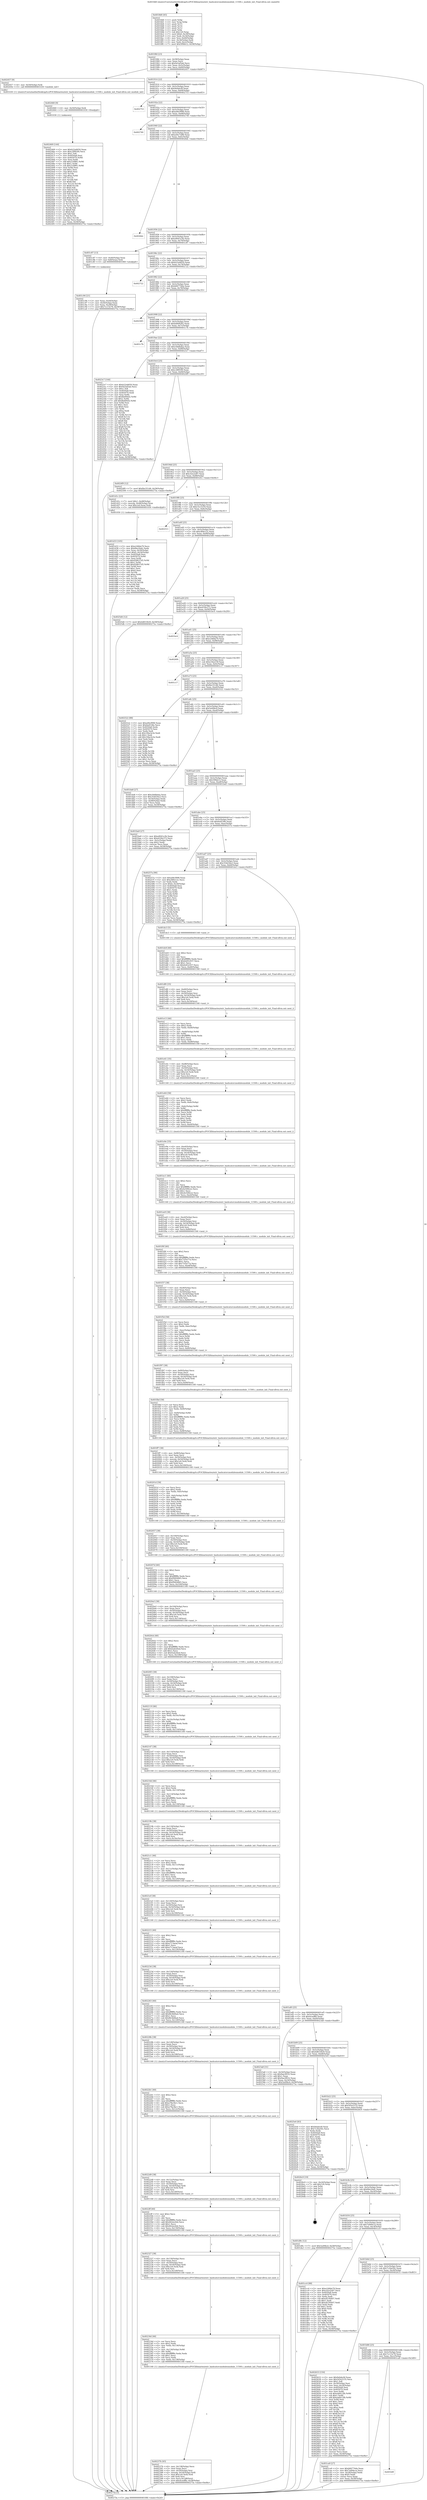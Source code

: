 digraph "0x4018d0" {
  label = "0x4018d0 (/mnt/c/Users/mathe/Desktop/tcc/POCII/binaries/extr_hashcatsrcmodulesmodule_11500.c_module_init_Final-ollvm.out::main(0))"
  labelloc = "t"
  node[shape=record]

  Entry [label="",width=0.3,height=0.3,shape=circle,fillcolor=black,style=filled]
  "0x4018fd" [label="{
     0x4018fd [23]\l
     | [instrs]\l
     &nbsp;&nbsp;0x4018fd \<+3\>: mov -0x58(%rbp),%eax\l
     &nbsp;&nbsp;0x401900 \<+2\>: mov %eax,%ecx\l
     &nbsp;&nbsp;0x401902 \<+6\>: sub $0x9a5af5ab,%ecx\l
     &nbsp;&nbsp;0x401908 \<+3\>: mov %eax,-0x5c(%rbp)\l
     &nbsp;&nbsp;0x40190b \<+3\>: mov %ecx,-0x60(%rbp)\l
     &nbsp;&nbsp;0x40190e \<+6\>: je 0000000000402457 \<main+0xb87\>\l
  }"]
  "0x402457" [label="{
     0x402457 [9]\l
     | [instrs]\l
     &nbsp;&nbsp;0x402457 \<+4\>: mov -0x50(%rbp),%rdi\l
     &nbsp;&nbsp;0x40245b \<+5\>: call 0000000000401430 \<module_init\>\l
     | [calls]\l
     &nbsp;&nbsp;0x401430 \{1\} (/mnt/c/Users/mathe/Desktop/tcc/POCII/binaries/extr_hashcatsrcmodulesmodule_11500.c_module_init_Final-ollvm.out::module_init)\l
  }"]
  "0x401914" [label="{
     0x401914 [22]\l
     | [instrs]\l
     &nbsp;&nbsp;0x401914 \<+5\>: jmp 0000000000401919 \<main+0x49\>\l
     &nbsp;&nbsp;0x401919 \<+3\>: mov -0x5c(%rbp),%eax\l
     &nbsp;&nbsp;0x40191c \<+5\>: sub $0x9efabcfd,%eax\l
     &nbsp;&nbsp;0x401921 \<+3\>: mov %eax,-0x64(%rbp)\l
     &nbsp;&nbsp;0x401924 \<+6\>: je 0000000000402753 \<main+0xe83\>\l
  }"]
  Exit [label="",width=0.3,height=0.3,shape=circle,fillcolor=black,style=filled,peripheries=2]
  "0x402753" [label="{
     0x402753\l
  }", style=dashed]
  "0x40192a" [label="{
     0x40192a [22]\l
     | [instrs]\l
     &nbsp;&nbsp;0x40192a \<+5\>: jmp 000000000040192f \<main+0x5f\>\l
     &nbsp;&nbsp;0x40192f \<+3\>: mov -0x5c(%rbp),%eax\l
     &nbsp;&nbsp;0x401932 \<+5\>: sub $0xa06cf998,%eax\l
     &nbsp;&nbsp;0x401937 \<+3\>: mov %eax,-0x68(%rbp)\l
     &nbsp;&nbsp;0x40193a \<+6\>: je 0000000000402740 \<main+0xe70\>\l
  }"]
  "0x402469" [label="{
     0x402469 [144]\l
     | [instrs]\l
     &nbsp;&nbsp;0x402469 \<+5\>: mov $0xb22e6650,%eax\l
     &nbsp;&nbsp;0x40246e \<+5\>: mov $0xc28f93f4,%ecx\l
     &nbsp;&nbsp;0x402473 \<+2\>: mov $0x1,%dl\l
     &nbsp;&nbsp;0x402475 \<+7\>: mov 0x4050a8,%esi\l
     &nbsp;&nbsp;0x40247c \<+8\>: mov 0x405070,%r8d\l
     &nbsp;&nbsp;0x402484 \<+3\>: mov %esi,%r9d\l
     &nbsp;&nbsp;0x402487 \<+7\>: add $0x21fdf81,%r9d\l
     &nbsp;&nbsp;0x40248e \<+4\>: sub $0x1,%r9d\l
     &nbsp;&nbsp;0x402492 \<+7\>: sub $0x21fdf81,%r9d\l
     &nbsp;&nbsp;0x402499 \<+4\>: imul %r9d,%esi\l
     &nbsp;&nbsp;0x40249d \<+3\>: and $0x1,%esi\l
     &nbsp;&nbsp;0x4024a0 \<+3\>: cmp $0x0,%esi\l
     &nbsp;&nbsp;0x4024a3 \<+4\>: sete %r10b\l
     &nbsp;&nbsp;0x4024a7 \<+4\>: cmp $0xa,%r8d\l
     &nbsp;&nbsp;0x4024ab \<+4\>: setl %r11b\l
     &nbsp;&nbsp;0x4024af \<+3\>: mov %r10b,%bl\l
     &nbsp;&nbsp;0x4024b2 \<+3\>: xor $0xff,%bl\l
     &nbsp;&nbsp;0x4024b5 \<+3\>: mov %r11b,%r14b\l
     &nbsp;&nbsp;0x4024b8 \<+4\>: xor $0xff,%r14b\l
     &nbsp;&nbsp;0x4024bc \<+3\>: xor $0x0,%dl\l
     &nbsp;&nbsp;0x4024bf \<+3\>: mov %bl,%r15b\l
     &nbsp;&nbsp;0x4024c2 \<+4\>: and $0x0,%r15b\l
     &nbsp;&nbsp;0x4024c6 \<+3\>: and %dl,%r10b\l
     &nbsp;&nbsp;0x4024c9 \<+3\>: mov %r14b,%r12b\l
     &nbsp;&nbsp;0x4024cc \<+4\>: and $0x0,%r12b\l
     &nbsp;&nbsp;0x4024d0 \<+3\>: and %dl,%r11b\l
     &nbsp;&nbsp;0x4024d3 \<+3\>: or %r10b,%r15b\l
     &nbsp;&nbsp;0x4024d6 \<+3\>: or %r11b,%r12b\l
     &nbsp;&nbsp;0x4024d9 \<+3\>: xor %r12b,%r15b\l
     &nbsp;&nbsp;0x4024dc \<+3\>: or %r14b,%bl\l
     &nbsp;&nbsp;0x4024df \<+3\>: xor $0xff,%bl\l
     &nbsp;&nbsp;0x4024e2 \<+3\>: or $0x0,%dl\l
     &nbsp;&nbsp;0x4024e5 \<+2\>: and %dl,%bl\l
     &nbsp;&nbsp;0x4024e7 \<+3\>: or %bl,%r15b\l
     &nbsp;&nbsp;0x4024ea \<+4\>: test $0x1,%r15b\l
     &nbsp;&nbsp;0x4024ee \<+3\>: cmovne %ecx,%eax\l
     &nbsp;&nbsp;0x4024f1 \<+3\>: mov %eax,-0x58(%rbp)\l
     &nbsp;&nbsp;0x4024f4 \<+5\>: jmp 000000000040275a \<main+0xe8a\>\l
  }"]
  "0x402740" [label="{
     0x402740\l
  }", style=dashed]
  "0x401940" [label="{
     0x401940 [22]\l
     | [instrs]\l
     &nbsp;&nbsp;0x401940 \<+5\>: jmp 0000000000401945 \<main+0x75\>\l
     &nbsp;&nbsp;0x401945 \<+3\>: mov -0x5c(%rbp),%eax\l
     &nbsp;&nbsp;0x401948 \<+5\>: sub $0xa44c7a88,%eax\l
     &nbsp;&nbsp;0x40194d \<+3\>: mov %eax,-0x6c(%rbp)\l
     &nbsp;&nbsp;0x401950 \<+6\>: je 00000000004026dc \<main+0xe0c\>\l
  }"]
  "0x402460" [label="{
     0x402460 [9]\l
     | [instrs]\l
     &nbsp;&nbsp;0x402460 \<+4\>: mov -0x50(%rbp),%rdi\l
     &nbsp;&nbsp;0x402464 \<+5\>: call 0000000000401030 \<free@plt\>\l
     | [calls]\l
     &nbsp;&nbsp;0x401030 \{1\} (unknown)\l
  }"]
  "0x4026dc" [label="{
     0x4026dc\l
  }", style=dashed]
  "0x401956" [label="{
     0x401956 [22]\l
     | [instrs]\l
     &nbsp;&nbsp;0x401956 \<+5\>: jmp 000000000040195b \<main+0x8b\>\l
     &nbsp;&nbsp;0x40195b \<+3\>: mov -0x5c(%rbp),%eax\l
     &nbsp;&nbsp;0x40195e \<+5\>: sub $0xa9041e3b,%eax\l
     &nbsp;&nbsp;0x401963 \<+3\>: mov %eax,-0x70(%rbp)\l
     &nbsp;&nbsp;0x401966 \<+6\>: je 0000000000401c87 \<main+0x3b7\>\l
  }"]
  "0x40237b" [label="{
     0x40237b [45]\l
     | [instrs]\l
     &nbsp;&nbsp;0x40237b \<+6\>: mov -0x138(%rbp),%ecx\l
     &nbsp;&nbsp;0x402381 \<+3\>: imul %eax,%ecx\l
     &nbsp;&nbsp;0x402384 \<+4\>: mov -0x50(%rbp),%rsi\l
     &nbsp;&nbsp;0x402388 \<+4\>: movslq -0x54(%rbp),%rdi\l
     &nbsp;&nbsp;0x40238c \<+7\>: imul $0x1e0,%rdi,%rdi\l
     &nbsp;&nbsp;0x402393 \<+3\>: add %rdi,%rsi\l
     &nbsp;&nbsp;0x402396 \<+6\>: mov %ecx,0x1d8(%rsi)\l
     &nbsp;&nbsp;0x40239c \<+7\>: movl $0x4ceefffa,-0x58(%rbp)\l
     &nbsp;&nbsp;0x4023a3 \<+5\>: jmp 000000000040275a \<main+0xe8a\>\l
  }"]
  "0x401c87" [label="{
     0x401c87 [13]\l
     | [instrs]\l
     &nbsp;&nbsp;0x401c87 \<+4\>: mov -0x40(%rbp),%rax\l
     &nbsp;&nbsp;0x401c8b \<+4\>: mov 0x8(%rax),%rdi\l
     &nbsp;&nbsp;0x401c8f \<+5\>: call 0000000000401060 \<atoi@plt\>\l
     | [calls]\l
     &nbsp;&nbsp;0x401060 \{1\} (unknown)\l
  }"]
  "0x40196c" [label="{
     0x40196c [22]\l
     | [instrs]\l
     &nbsp;&nbsp;0x40196c \<+5\>: jmp 0000000000401971 \<main+0xa1\>\l
     &nbsp;&nbsp;0x401971 \<+3\>: mov -0x5c(%rbp),%eax\l
     &nbsp;&nbsp;0x401974 \<+5\>: sub $0xb22e6650,%eax\l
     &nbsp;&nbsp;0x401979 \<+3\>: mov %eax,-0x74(%rbp)\l
     &nbsp;&nbsp;0x40197c \<+6\>: je 0000000000402722 \<main+0xe52\>\l
  }"]
  "0x40234d" [label="{
     0x40234d [46]\l
     | [instrs]\l
     &nbsp;&nbsp;0x40234d \<+2\>: xor %ecx,%ecx\l
     &nbsp;&nbsp;0x40234f \<+5\>: mov $0x2,%edx\l
     &nbsp;&nbsp;0x402354 \<+6\>: mov %edx,-0x134(%rbp)\l
     &nbsp;&nbsp;0x40235a \<+1\>: cltd\l
     &nbsp;&nbsp;0x40235b \<+7\>: mov -0x134(%rbp),%r8d\l
     &nbsp;&nbsp;0x402362 \<+3\>: idiv %r8d\l
     &nbsp;&nbsp;0x402365 \<+6\>: imul $0xfffffffe,%edx,%edx\l
     &nbsp;&nbsp;0x40236b \<+3\>: sub $0x1,%ecx\l
     &nbsp;&nbsp;0x40236e \<+2\>: sub %ecx,%edx\l
     &nbsp;&nbsp;0x402370 \<+6\>: mov %edx,-0x138(%rbp)\l
     &nbsp;&nbsp;0x402376 \<+5\>: call 0000000000401160 \<next_i\>\l
     | [calls]\l
     &nbsp;&nbsp;0x401160 \{1\} (/mnt/c/Users/mathe/Desktop/tcc/POCII/binaries/extr_hashcatsrcmodulesmodule_11500.c_module_init_Final-ollvm.out::next_i)\l
  }"]
  "0x402722" [label="{
     0x402722\l
  }", style=dashed]
  "0x401982" [label="{
     0x401982 [22]\l
     | [instrs]\l
     &nbsp;&nbsp;0x401982 \<+5\>: jmp 0000000000401987 \<main+0xb7\>\l
     &nbsp;&nbsp;0x401987 \<+3\>: mov -0x5c(%rbp),%eax\l
     &nbsp;&nbsp;0x40198a \<+5\>: sub $0xb84774da,%eax\l
     &nbsp;&nbsp;0x40198f \<+3\>: mov %eax,-0x78(%rbp)\l
     &nbsp;&nbsp;0x401992 \<+6\>: je 0000000000402505 \<main+0xc35\>\l
  }"]
  "0x402327" [label="{
     0x402327 [38]\l
     | [instrs]\l
     &nbsp;&nbsp;0x402327 \<+6\>: mov -0x130(%rbp),%ecx\l
     &nbsp;&nbsp;0x40232d \<+3\>: imul %eax,%ecx\l
     &nbsp;&nbsp;0x402330 \<+4\>: mov -0x50(%rbp),%rsi\l
     &nbsp;&nbsp;0x402334 \<+4\>: movslq -0x54(%rbp),%rdi\l
     &nbsp;&nbsp;0x402338 \<+7\>: imul $0x1e0,%rdi,%rdi\l
     &nbsp;&nbsp;0x40233f \<+3\>: add %rdi,%rsi\l
     &nbsp;&nbsp;0x402342 \<+6\>: mov %ecx,0x1d4(%rsi)\l
     &nbsp;&nbsp;0x402348 \<+5\>: call 0000000000401160 \<next_i\>\l
     | [calls]\l
     &nbsp;&nbsp;0x401160 \{1\} (/mnt/c/Users/mathe/Desktop/tcc/POCII/binaries/extr_hashcatsrcmodulesmodule_11500.c_module_init_Final-ollvm.out::next_i)\l
  }"]
  "0x402505" [label="{
     0x402505\l
  }", style=dashed]
  "0x401998" [label="{
     0x401998 [22]\l
     | [instrs]\l
     &nbsp;&nbsp;0x401998 \<+5\>: jmp 000000000040199d \<main+0xcd\>\l
     &nbsp;&nbsp;0x40199d \<+3\>: mov -0x5c(%rbp),%eax\l
     &nbsp;&nbsp;0x4019a0 \<+5\>: sub $0xbd69f282,%eax\l
     &nbsp;&nbsp;0x4019a5 \<+3\>: mov %eax,-0x7c(%rbp)\l
     &nbsp;&nbsp;0x4019a8 \<+6\>: je 0000000000401c7b \<main+0x3ab\>\l
  }"]
  "0x4022ff" [label="{
     0x4022ff [40]\l
     | [instrs]\l
     &nbsp;&nbsp;0x4022ff \<+5\>: mov $0x2,%ecx\l
     &nbsp;&nbsp;0x402304 \<+1\>: cltd\l
     &nbsp;&nbsp;0x402305 \<+2\>: idiv %ecx\l
     &nbsp;&nbsp;0x402307 \<+6\>: imul $0xfffffffe,%edx,%ecx\l
     &nbsp;&nbsp;0x40230d \<+6\>: add $0x462ee2b4,%ecx\l
     &nbsp;&nbsp;0x402313 \<+3\>: add $0x1,%ecx\l
     &nbsp;&nbsp;0x402316 \<+6\>: sub $0x462ee2b4,%ecx\l
     &nbsp;&nbsp;0x40231c \<+6\>: mov %ecx,-0x130(%rbp)\l
     &nbsp;&nbsp;0x402322 \<+5\>: call 0000000000401160 \<next_i\>\l
     | [calls]\l
     &nbsp;&nbsp;0x401160 \{1\} (/mnt/c/Users/mathe/Desktop/tcc/POCII/binaries/extr_hashcatsrcmodulesmodule_11500.c_module_init_Final-ollvm.out::next_i)\l
  }"]
  "0x401c7b" [label="{
     0x401c7b\l
  }", style=dashed]
  "0x4019ae" [label="{
     0x4019ae [22]\l
     | [instrs]\l
     &nbsp;&nbsp;0x4019ae \<+5\>: jmp 00000000004019b3 \<main+0xe3\>\l
     &nbsp;&nbsp;0x4019b3 \<+3\>: mov -0x5c(%rbp),%eax\l
     &nbsp;&nbsp;0x4019b6 \<+5\>: sub $0xc0ddbdaa,%eax\l
     &nbsp;&nbsp;0x4019bb \<+3\>: mov %eax,-0x80(%rbp)\l
     &nbsp;&nbsp;0x4019be \<+6\>: je 00000000004023c7 \<main+0xaf7\>\l
  }"]
  "0x4022d9" [label="{
     0x4022d9 [38]\l
     | [instrs]\l
     &nbsp;&nbsp;0x4022d9 \<+6\>: mov -0x12c(%rbp),%ecx\l
     &nbsp;&nbsp;0x4022df \<+3\>: imul %eax,%ecx\l
     &nbsp;&nbsp;0x4022e2 \<+4\>: mov -0x50(%rbp),%rsi\l
     &nbsp;&nbsp;0x4022e6 \<+4\>: movslq -0x54(%rbp),%rdi\l
     &nbsp;&nbsp;0x4022ea \<+7\>: imul $0x1e0,%rdi,%rdi\l
     &nbsp;&nbsp;0x4022f1 \<+3\>: add %rdi,%rsi\l
     &nbsp;&nbsp;0x4022f4 \<+6\>: mov %ecx,0x1d0(%rsi)\l
     &nbsp;&nbsp;0x4022fa \<+5\>: call 0000000000401160 \<next_i\>\l
     | [calls]\l
     &nbsp;&nbsp;0x401160 \{1\} (/mnt/c/Users/mathe/Desktop/tcc/POCII/binaries/extr_hashcatsrcmodulesmodule_11500.c_module_init_Final-ollvm.out::next_i)\l
  }"]
  "0x4023c7" [label="{
     0x4023c7 [144]\l
     | [instrs]\l
     &nbsp;&nbsp;0x4023c7 \<+5\>: mov $0xb22e6650,%eax\l
     &nbsp;&nbsp;0x4023cc \<+5\>: mov $0x9a5af5ab,%ecx\l
     &nbsp;&nbsp;0x4023d1 \<+2\>: mov $0x1,%dl\l
     &nbsp;&nbsp;0x4023d3 \<+7\>: mov 0x4050a8,%esi\l
     &nbsp;&nbsp;0x4023da \<+7\>: mov 0x405070,%edi\l
     &nbsp;&nbsp;0x4023e1 \<+3\>: mov %esi,%r8d\l
     &nbsp;&nbsp;0x4023e4 \<+7\>: sub $0xfbd49ef2,%r8d\l
     &nbsp;&nbsp;0x4023eb \<+4\>: sub $0x1,%r8d\l
     &nbsp;&nbsp;0x4023ef \<+7\>: add $0xfbd49ef2,%r8d\l
     &nbsp;&nbsp;0x4023f6 \<+4\>: imul %r8d,%esi\l
     &nbsp;&nbsp;0x4023fa \<+3\>: and $0x1,%esi\l
     &nbsp;&nbsp;0x4023fd \<+3\>: cmp $0x0,%esi\l
     &nbsp;&nbsp;0x402400 \<+4\>: sete %r9b\l
     &nbsp;&nbsp;0x402404 \<+3\>: cmp $0xa,%edi\l
     &nbsp;&nbsp;0x402407 \<+4\>: setl %r10b\l
     &nbsp;&nbsp;0x40240b \<+3\>: mov %r9b,%r11b\l
     &nbsp;&nbsp;0x40240e \<+4\>: xor $0xff,%r11b\l
     &nbsp;&nbsp;0x402412 \<+3\>: mov %r10b,%bl\l
     &nbsp;&nbsp;0x402415 \<+3\>: xor $0xff,%bl\l
     &nbsp;&nbsp;0x402418 \<+3\>: xor $0x1,%dl\l
     &nbsp;&nbsp;0x40241b \<+3\>: mov %r11b,%r14b\l
     &nbsp;&nbsp;0x40241e \<+4\>: and $0xff,%r14b\l
     &nbsp;&nbsp;0x402422 \<+3\>: and %dl,%r9b\l
     &nbsp;&nbsp;0x402425 \<+3\>: mov %bl,%r15b\l
     &nbsp;&nbsp;0x402428 \<+4\>: and $0xff,%r15b\l
     &nbsp;&nbsp;0x40242c \<+3\>: and %dl,%r10b\l
     &nbsp;&nbsp;0x40242f \<+3\>: or %r9b,%r14b\l
     &nbsp;&nbsp;0x402432 \<+3\>: or %r10b,%r15b\l
     &nbsp;&nbsp;0x402435 \<+3\>: xor %r15b,%r14b\l
     &nbsp;&nbsp;0x402438 \<+3\>: or %bl,%r11b\l
     &nbsp;&nbsp;0x40243b \<+4\>: xor $0xff,%r11b\l
     &nbsp;&nbsp;0x40243f \<+3\>: or $0x1,%dl\l
     &nbsp;&nbsp;0x402442 \<+3\>: and %dl,%r11b\l
     &nbsp;&nbsp;0x402445 \<+3\>: or %r11b,%r14b\l
     &nbsp;&nbsp;0x402448 \<+4\>: test $0x1,%r14b\l
     &nbsp;&nbsp;0x40244c \<+3\>: cmovne %ecx,%eax\l
     &nbsp;&nbsp;0x40244f \<+3\>: mov %eax,-0x58(%rbp)\l
     &nbsp;&nbsp;0x402452 \<+5\>: jmp 000000000040275a \<main+0xe8a\>\l
  }"]
  "0x4019c4" [label="{
     0x4019c4 [25]\l
     | [instrs]\l
     &nbsp;&nbsp;0x4019c4 \<+5\>: jmp 00000000004019c9 \<main+0xf9\>\l
     &nbsp;&nbsp;0x4019c9 \<+3\>: mov -0x5c(%rbp),%eax\l
     &nbsp;&nbsp;0x4019cc \<+5\>: sub $0xc28f93f4,%eax\l
     &nbsp;&nbsp;0x4019d1 \<+6\>: mov %eax,-0x84(%rbp)\l
     &nbsp;&nbsp;0x4019d7 \<+6\>: je 00000000004024f9 \<main+0xc29\>\l
  }"]
  "0x4022b1" [label="{
     0x4022b1 [40]\l
     | [instrs]\l
     &nbsp;&nbsp;0x4022b1 \<+5\>: mov $0x2,%ecx\l
     &nbsp;&nbsp;0x4022b6 \<+1\>: cltd\l
     &nbsp;&nbsp;0x4022b7 \<+2\>: idiv %ecx\l
     &nbsp;&nbsp;0x4022b9 \<+6\>: imul $0xfffffffe,%edx,%ecx\l
     &nbsp;&nbsp;0x4022bf \<+6\>: add $0xa78a3bc1,%ecx\l
     &nbsp;&nbsp;0x4022c5 \<+3\>: add $0x1,%ecx\l
     &nbsp;&nbsp;0x4022c8 \<+6\>: sub $0xa78a3bc1,%ecx\l
     &nbsp;&nbsp;0x4022ce \<+6\>: mov %ecx,-0x12c(%rbp)\l
     &nbsp;&nbsp;0x4022d4 \<+5\>: call 0000000000401160 \<next_i\>\l
     | [calls]\l
     &nbsp;&nbsp;0x401160 \{1\} (/mnt/c/Users/mathe/Desktop/tcc/POCII/binaries/extr_hashcatsrcmodulesmodule_11500.c_module_init_Final-ollvm.out::next_i)\l
  }"]
  "0x4024f9" [label="{
     0x4024f9 [12]\l
     | [instrs]\l
     &nbsp;&nbsp;0x4024f9 \<+7\>: movl $0xfbe351d6,-0x58(%rbp)\l
     &nbsp;&nbsp;0x402500 \<+5\>: jmp 000000000040275a \<main+0xe8a\>\l
  }"]
  "0x4019dd" [label="{
     0x4019dd [25]\l
     | [instrs]\l
     &nbsp;&nbsp;0x4019dd \<+5\>: jmp 00000000004019e2 \<main+0x112\>\l
     &nbsp;&nbsp;0x4019e2 \<+3\>: mov -0x5c(%rbp),%eax\l
     &nbsp;&nbsp;0x4019e5 \<+5\>: sub $0xc42e2e87,%eax\l
     &nbsp;&nbsp;0x4019ea \<+6\>: mov %eax,-0x88(%rbp)\l
     &nbsp;&nbsp;0x4019f0 \<+6\>: je 0000000000401d1c \<main+0x44c\>\l
  }"]
  "0x40228b" [label="{
     0x40228b [38]\l
     | [instrs]\l
     &nbsp;&nbsp;0x40228b \<+6\>: mov -0x128(%rbp),%ecx\l
     &nbsp;&nbsp;0x402291 \<+3\>: imul %eax,%ecx\l
     &nbsp;&nbsp;0x402294 \<+4\>: mov -0x50(%rbp),%rsi\l
     &nbsp;&nbsp;0x402298 \<+4\>: movslq -0x54(%rbp),%rdi\l
     &nbsp;&nbsp;0x40229c \<+7\>: imul $0x1e0,%rdi,%rdi\l
     &nbsp;&nbsp;0x4022a3 \<+3\>: add %rdi,%rsi\l
     &nbsp;&nbsp;0x4022a6 \<+6\>: mov %ecx,0x198(%rsi)\l
     &nbsp;&nbsp;0x4022ac \<+5\>: call 0000000000401160 \<next_i\>\l
     | [calls]\l
     &nbsp;&nbsp;0x401160 \{1\} (/mnt/c/Users/mathe/Desktop/tcc/POCII/binaries/extr_hashcatsrcmodulesmodule_11500.c_module_init_Final-ollvm.out::next_i)\l
  }"]
  "0x401d1c" [label="{
     0x401d1c [23]\l
     | [instrs]\l
     &nbsp;&nbsp;0x401d1c \<+7\>: movl $0x1,-0x48(%rbp)\l
     &nbsp;&nbsp;0x401d23 \<+4\>: movslq -0x48(%rbp),%rax\l
     &nbsp;&nbsp;0x401d27 \<+7\>: imul $0x1e0,%rax,%rdi\l
     &nbsp;&nbsp;0x401d2e \<+5\>: call 0000000000401050 \<malloc@plt\>\l
     | [calls]\l
     &nbsp;&nbsp;0x401050 \{1\} (unknown)\l
  }"]
  "0x4019f6" [label="{
     0x4019f6 [25]\l
     | [instrs]\l
     &nbsp;&nbsp;0x4019f6 \<+5\>: jmp 00000000004019fb \<main+0x12b\>\l
     &nbsp;&nbsp;0x4019fb \<+3\>: mov -0x5c(%rbp),%eax\l
     &nbsp;&nbsp;0x4019fe \<+5\>: sub $0xc5cc5254,%eax\l
     &nbsp;&nbsp;0x401a03 \<+6\>: mov %eax,-0x8c(%rbp)\l
     &nbsp;&nbsp;0x401a09 \<+6\>: je 0000000000402511 \<main+0xc41\>\l
  }"]
  "0x402263" [label="{
     0x402263 [40]\l
     | [instrs]\l
     &nbsp;&nbsp;0x402263 \<+5\>: mov $0x2,%ecx\l
     &nbsp;&nbsp;0x402268 \<+1\>: cltd\l
     &nbsp;&nbsp;0x402269 \<+2\>: idiv %ecx\l
     &nbsp;&nbsp;0x40226b \<+6\>: imul $0xfffffffe,%edx,%ecx\l
     &nbsp;&nbsp;0x402271 \<+6\>: add $0x8b3b66a4,%ecx\l
     &nbsp;&nbsp;0x402277 \<+3\>: add $0x1,%ecx\l
     &nbsp;&nbsp;0x40227a \<+6\>: sub $0x8b3b66a4,%ecx\l
     &nbsp;&nbsp;0x402280 \<+6\>: mov %ecx,-0x128(%rbp)\l
     &nbsp;&nbsp;0x402286 \<+5\>: call 0000000000401160 \<next_i\>\l
     | [calls]\l
     &nbsp;&nbsp;0x401160 \{1\} (/mnt/c/Users/mathe/Desktop/tcc/POCII/binaries/extr_hashcatsrcmodulesmodule_11500.c_module_init_Final-ollvm.out::next_i)\l
  }"]
  "0x402511" [label="{
     0x402511\l
  }", style=dashed]
  "0x401a0f" [label="{
     0x401a0f [25]\l
     | [instrs]\l
     &nbsp;&nbsp;0x401a0f \<+5\>: jmp 0000000000401a14 \<main+0x144\>\l
     &nbsp;&nbsp;0x401a14 \<+3\>: mov -0x5c(%rbp),%eax\l
     &nbsp;&nbsp;0x401a17 \<+5\>: sub $0xc8f4e12c,%eax\l
     &nbsp;&nbsp;0x401a1c \<+6\>: mov %eax,-0x90(%rbp)\l
     &nbsp;&nbsp;0x401a22 \<+6\>: je 00000000004025d4 \<main+0xd04\>\l
  }"]
  "0x40223d" [label="{
     0x40223d [38]\l
     | [instrs]\l
     &nbsp;&nbsp;0x40223d \<+6\>: mov -0x124(%rbp),%ecx\l
     &nbsp;&nbsp;0x402243 \<+3\>: imul %eax,%ecx\l
     &nbsp;&nbsp;0x402246 \<+4\>: mov -0x50(%rbp),%rsi\l
     &nbsp;&nbsp;0x40224a \<+4\>: movslq -0x54(%rbp),%rdi\l
     &nbsp;&nbsp;0x40224e \<+7\>: imul $0x1e0,%rdi,%rdi\l
     &nbsp;&nbsp;0x402255 \<+3\>: add %rdi,%rsi\l
     &nbsp;&nbsp;0x402258 \<+6\>: mov %ecx,0x194(%rsi)\l
     &nbsp;&nbsp;0x40225e \<+5\>: call 0000000000401160 \<next_i\>\l
     | [calls]\l
     &nbsp;&nbsp;0x401160 \{1\} (/mnt/c/Users/mathe/Desktop/tcc/POCII/binaries/extr_hashcatsrcmodulesmodule_11500.c_module_init_Final-ollvm.out::next_i)\l
  }"]
  "0x4025d4" [label="{
     0x4025d4 [12]\l
     | [instrs]\l
     &nbsp;&nbsp;0x4025d4 \<+7\>: movl $0x4d833629,-0x58(%rbp)\l
     &nbsp;&nbsp;0x4025db \<+5\>: jmp 000000000040275a \<main+0xe8a\>\l
  }"]
  "0x401a28" [label="{
     0x401a28 [25]\l
     | [instrs]\l
     &nbsp;&nbsp;0x401a28 \<+5\>: jmp 0000000000401a2d \<main+0x15d\>\l
     &nbsp;&nbsp;0x401a2d \<+3\>: mov -0x5c(%rbp),%eax\l
     &nbsp;&nbsp;0x401a30 \<+5\>: sub $0xe039e372,%eax\l
     &nbsp;&nbsp;0x401a35 \<+6\>: mov %eax,-0x94(%rbp)\l
     &nbsp;&nbsp;0x401a3b \<+6\>: je 0000000000401bc4 \<main+0x2f4\>\l
  }"]
  "0x402215" [label="{
     0x402215 [40]\l
     | [instrs]\l
     &nbsp;&nbsp;0x402215 \<+5\>: mov $0x2,%ecx\l
     &nbsp;&nbsp;0x40221a \<+1\>: cltd\l
     &nbsp;&nbsp;0x40221b \<+2\>: idiv %ecx\l
     &nbsp;&nbsp;0x40221d \<+6\>: imul $0xfffffffe,%edx,%ecx\l
     &nbsp;&nbsp;0x402223 \<+6\>: sub $0xa713aeaf,%ecx\l
     &nbsp;&nbsp;0x402229 \<+3\>: add $0x1,%ecx\l
     &nbsp;&nbsp;0x40222c \<+6\>: add $0xa713aeaf,%ecx\l
     &nbsp;&nbsp;0x402232 \<+6\>: mov %ecx,-0x124(%rbp)\l
     &nbsp;&nbsp;0x402238 \<+5\>: call 0000000000401160 \<next_i\>\l
     | [calls]\l
     &nbsp;&nbsp;0x401160 \{1\} (/mnt/c/Users/mathe/Desktop/tcc/POCII/binaries/extr_hashcatsrcmodulesmodule_11500.c_module_init_Final-ollvm.out::next_i)\l
  }"]
  "0x401bc4" [label="{
     0x401bc4\l
  }", style=dashed]
  "0x401a41" [label="{
     0x401a41 [25]\l
     | [instrs]\l
     &nbsp;&nbsp;0x401a41 \<+5\>: jmp 0000000000401a46 \<main+0x176\>\l
     &nbsp;&nbsp;0x401a46 \<+3\>: mov -0x5c(%rbp),%eax\l
     &nbsp;&nbsp;0x401a49 \<+5\>: sub $0xe248da79,%eax\l
     &nbsp;&nbsp;0x401a4e \<+6\>: mov %eax,-0x98(%rbp)\l
     &nbsp;&nbsp;0x401a54 \<+6\>: je 00000000004026f4 \<main+0xe24\>\l
  }"]
  "0x4021ef" [label="{
     0x4021ef [38]\l
     | [instrs]\l
     &nbsp;&nbsp;0x4021ef \<+6\>: mov -0x120(%rbp),%ecx\l
     &nbsp;&nbsp;0x4021f5 \<+3\>: imul %eax,%ecx\l
     &nbsp;&nbsp;0x4021f8 \<+4\>: mov -0x50(%rbp),%rsi\l
     &nbsp;&nbsp;0x4021fc \<+4\>: movslq -0x54(%rbp),%rdi\l
     &nbsp;&nbsp;0x402200 \<+7\>: imul $0x1e0,%rdi,%rdi\l
     &nbsp;&nbsp;0x402207 \<+3\>: add %rdi,%rsi\l
     &nbsp;&nbsp;0x40220a \<+6\>: mov %ecx,0x190(%rsi)\l
     &nbsp;&nbsp;0x402210 \<+5\>: call 0000000000401160 \<next_i\>\l
     | [calls]\l
     &nbsp;&nbsp;0x401160 \{1\} (/mnt/c/Users/mathe/Desktop/tcc/POCII/binaries/extr_hashcatsrcmodulesmodule_11500.c_module_init_Final-ollvm.out::next_i)\l
  }"]
  "0x4026f4" [label="{
     0x4026f4\l
  }", style=dashed]
  "0x401a5a" [label="{
     0x401a5a [25]\l
     | [instrs]\l
     &nbsp;&nbsp;0x401a5a \<+5\>: jmp 0000000000401a5f \<main+0x18f\>\l
     &nbsp;&nbsp;0x401a5f \<+3\>: mov -0x5c(%rbp),%eax\l
     &nbsp;&nbsp;0x401a62 \<+5\>: sub $0xe34ee14f,%eax\l
     &nbsp;&nbsp;0x401a67 \<+6\>: mov %eax,-0x9c(%rbp)\l
     &nbsp;&nbsp;0x401a6d \<+6\>: je 0000000000401c17 \<main+0x347\>\l
  }"]
  "0x4021c1" [label="{
     0x4021c1 [46]\l
     | [instrs]\l
     &nbsp;&nbsp;0x4021c1 \<+2\>: xor %ecx,%ecx\l
     &nbsp;&nbsp;0x4021c3 \<+5\>: mov $0x2,%edx\l
     &nbsp;&nbsp;0x4021c8 \<+6\>: mov %edx,-0x11c(%rbp)\l
     &nbsp;&nbsp;0x4021ce \<+1\>: cltd\l
     &nbsp;&nbsp;0x4021cf \<+7\>: mov -0x11c(%rbp),%r8d\l
     &nbsp;&nbsp;0x4021d6 \<+3\>: idiv %r8d\l
     &nbsp;&nbsp;0x4021d9 \<+6\>: imul $0xfffffffe,%edx,%edx\l
     &nbsp;&nbsp;0x4021df \<+3\>: sub $0x1,%ecx\l
     &nbsp;&nbsp;0x4021e2 \<+2\>: sub %ecx,%edx\l
     &nbsp;&nbsp;0x4021e4 \<+6\>: mov %edx,-0x120(%rbp)\l
     &nbsp;&nbsp;0x4021ea \<+5\>: call 0000000000401160 \<next_i\>\l
     | [calls]\l
     &nbsp;&nbsp;0x401160 \{1\} (/mnt/c/Users/mathe/Desktop/tcc/POCII/binaries/extr_hashcatsrcmodulesmodule_11500.c_module_init_Final-ollvm.out::next_i)\l
  }"]
  "0x401c17" [label="{
     0x401c17\l
  }", style=dashed]
  "0x401a73" [label="{
     0x401a73 [25]\l
     | [instrs]\l
     &nbsp;&nbsp;0x401a73 \<+5\>: jmp 0000000000401a78 \<main+0x1a8\>\l
     &nbsp;&nbsp;0x401a78 \<+3\>: mov -0x5c(%rbp),%eax\l
     &nbsp;&nbsp;0x401a7b \<+5\>: sub $0xfbe351d6,%eax\l
     &nbsp;&nbsp;0x401a80 \<+6\>: mov %eax,-0xa0(%rbp)\l
     &nbsp;&nbsp;0x401a86 \<+6\>: je 0000000000402522 \<main+0xc52\>\l
  }"]
  "0x40219b" [label="{
     0x40219b [38]\l
     | [instrs]\l
     &nbsp;&nbsp;0x40219b \<+6\>: mov -0x118(%rbp),%ecx\l
     &nbsp;&nbsp;0x4021a1 \<+3\>: imul %eax,%ecx\l
     &nbsp;&nbsp;0x4021a4 \<+4\>: mov -0x50(%rbp),%rsi\l
     &nbsp;&nbsp;0x4021a8 \<+4\>: movslq -0x54(%rbp),%rdi\l
     &nbsp;&nbsp;0x4021ac \<+7\>: imul $0x1e0,%rdi,%rdi\l
     &nbsp;&nbsp;0x4021b3 \<+3\>: add %rdi,%rsi\l
     &nbsp;&nbsp;0x4021b6 \<+6\>: mov %ecx,0x18c(%rsi)\l
     &nbsp;&nbsp;0x4021bc \<+5\>: call 0000000000401160 \<next_i\>\l
     | [calls]\l
     &nbsp;&nbsp;0x401160 \{1\} (/mnt/c/Users/mathe/Desktop/tcc/POCII/binaries/extr_hashcatsrcmodulesmodule_11500.c_module_init_Final-ollvm.out::next_i)\l
  }"]
  "0x402522" [label="{
     0x402522 [88]\l
     | [instrs]\l
     &nbsp;&nbsp;0x402522 \<+5\>: mov $0xa06cf998,%eax\l
     &nbsp;&nbsp;0x402527 \<+5\>: mov $0x6ed538e,%ecx\l
     &nbsp;&nbsp;0x40252c \<+7\>: mov 0x4050a8,%edx\l
     &nbsp;&nbsp;0x402533 \<+7\>: mov 0x405070,%esi\l
     &nbsp;&nbsp;0x40253a \<+2\>: mov %edx,%edi\l
     &nbsp;&nbsp;0x40253c \<+6\>: sub $0x10ba3e3e,%edi\l
     &nbsp;&nbsp;0x402542 \<+3\>: sub $0x1,%edi\l
     &nbsp;&nbsp;0x402545 \<+6\>: add $0x10ba3e3e,%edi\l
     &nbsp;&nbsp;0x40254b \<+3\>: imul %edi,%edx\l
     &nbsp;&nbsp;0x40254e \<+3\>: and $0x1,%edx\l
     &nbsp;&nbsp;0x402551 \<+3\>: cmp $0x0,%edx\l
     &nbsp;&nbsp;0x402554 \<+4\>: sete %r8b\l
     &nbsp;&nbsp;0x402558 \<+3\>: cmp $0xa,%esi\l
     &nbsp;&nbsp;0x40255b \<+4\>: setl %r9b\l
     &nbsp;&nbsp;0x40255f \<+3\>: mov %r8b,%r10b\l
     &nbsp;&nbsp;0x402562 \<+3\>: and %r9b,%r10b\l
     &nbsp;&nbsp;0x402565 \<+3\>: xor %r9b,%r8b\l
     &nbsp;&nbsp;0x402568 \<+3\>: or %r8b,%r10b\l
     &nbsp;&nbsp;0x40256b \<+4\>: test $0x1,%r10b\l
     &nbsp;&nbsp;0x40256f \<+3\>: cmovne %ecx,%eax\l
     &nbsp;&nbsp;0x402572 \<+3\>: mov %eax,-0x58(%rbp)\l
     &nbsp;&nbsp;0x402575 \<+5\>: jmp 000000000040275a \<main+0xe8a\>\l
  }"]
  "0x401a8c" [label="{
     0x401a8c [25]\l
     | [instrs]\l
     &nbsp;&nbsp;0x401a8c \<+5\>: jmp 0000000000401a91 \<main+0x1c1\>\l
     &nbsp;&nbsp;0x401a91 \<+3\>: mov -0x5c(%rbp),%eax\l
     &nbsp;&nbsp;0x401a94 \<+5\>: sub $0x5a49bcd,%eax\l
     &nbsp;&nbsp;0x401a99 \<+6\>: mov %eax,-0xa4(%rbp)\l
     &nbsp;&nbsp;0x401a9f \<+6\>: je 0000000000401da8 \<main+0x4d8\>\l
  }"]
  "0x40216d" [label="{
     0x40216d [46]\l
     | [instrs]\l
     &nbsp;&nbsp;0x40216d \<+2\>: xor %ecx,%ecx\l
     &nbsp;&nbsp;0x40216f \<+5\>: mov $0x2,%edx\l
     &nbsp;&nbsp;0x402174 \<+6\>: mov %edx,-0x114(%rbp)\l
     &nbsp;&nbsp;0x40217a \<+1\>: cltd\l
     &nbsp;&nbsp;0x40217b \<+7\>: mov -0x114(%rbp),%r8d\l
     &nbsp;&nbsp;0x402182 \<+3\>: idiv %r8d\l
     &nbsp;&nbsp;0x402185 \<+6\>: imul $0xfffffffe,%edx,%edx\l
     &nbsp;&nbsp;0x40218b \<+3\>: sub $0x1,%ecx\l
     &nbsp;&nbsp;0x40218e \<+2\>: sub %ecx,%edx\l
     &nbsp;&nbsp;0x402190 \<+6\>: mov %edx,-0x118(%rbp)\l
     &nbsp;&nbsp;0x402196 \<+5\>: call 0000000000401160 \<next_i\>\l
     | [calls]\l
     &nbsp;&nbsp;0x401160 \{1\} (/mnt/c/Users/mathe/Desktop/tcc/POCII/binaries/extr_hashcatsrcmodulesmodule_11500.c_module_init_Final-ollvm.out::next_i)\l
  }"]
  "0x401da8" [label="{
     0x401da8 [27]\l
     | [instrs]\l
     &nbsp;&nbsp;0x401da8 \<+5\>: mov $0xc0ddbdaa,%eax\l
     &nbsp;&nbsp;0x401dad \<+5\>: mov $0x354d34a3,%ecx\l
     &nbsp;&nbsp;0x401db2 \<+3\>: mov -0x54(%rbp),%edx\l
     &nbsp;&nbsp;0x401db5 \<+3\>: cmp -0x48(%rbp),%edx\l
     &nbsp;&nbsp;0x401db8 \<+3\>: cmovl %ecx,%eax\l
     &nbsp;&nbsp;0x401dbb \<+3\>: mov %eax,-0x58(%rbp)\l
     &nbsp;&nbsp;0x401dbe \<+5\>: jmp 000000000040275a \<main+0xe8a\>\l
  }"]
  "0x401aa5" [label="{
     0x401aa5 [25]\l
     | [instrs]\l
     &nbsp;&nbsp;0x401aa5 \<+5\>: jmp 0000000000401aaa \<main+0x1da\>\l
     &nbsp;&nbsp;0x401aaa \<+3\>: mov -0x5c(%rbp),%eax\l
     &nbsp;&nbsp;0x401aad \<+5\>: sub $0x5f9bb12,%eax\l
     &nbsp;&nbsp;0x401ab2 \<+6\>: mov %eax,-0xa8(%rbp)\l
     &nbsp;&nbsp;0x401ab8 \<+6\>: je 0000000000401ba9 \<main+0x2d9\>\l
  }"]
  "0x402147" [label="{
     0x402147 [38]\l
     | [instrs]\l
     &nbsp;&nbsp;0x402147 \<+6\>: mov -0x110(%rbp),%ecx\l
     &nbsp;&nbsp;0x40214d \<+3\>: imul %eax,%ecx\l
     &nbsp;&nbsp;0x402150 \<+4\>: mov -0x50(%rbp),%rsi\l
     &nbsp;&nbsp;0x402154 \<+4\>: movslq -0x54(%rbp),%rdi\l
     &nbsp;&nbsp;0x402158 \<+7\>: imul $0x1e0,%rdi,%rdi\l
     &nbsp;&nbsp;0x40215f \<+3\>: add %rdi,%rsi\l
     &nbsp;&nbsp;0x402162 \<+6\>: mov %ecx,0x188(%rsi)\l
     &nbsp;&nbsp;0x402168 \<+5\>: call 0000000000401160 \<next_i\>\l
     | [calls]\l
     &nbsp;&nbsp;0x401160 \{1\} (/mnt/c/Users/mathe/Desktop/tcc/POCII/binaries/extr_hashcatsrcmodulesmodule_11500.c_module_init_Final-ollvm.out::next_i)\l
  }"]
  "0x401ba9" [label="{
     0x401ba9 [27]\l
     | [instrs]\l
     &nbsp;&nbsp;0x401ba9 \<+5\>: mov $0xa9041e3b,%eax\l
     &nbsp;&nbsp;0x401bae \<+5\>: mov $0xe039e372,%ecx\l
     &nbsp;&nbsp;0x401bb3 \<+3\>: mov -0x2c(%rbp),%edx\l
     &nbsp;&nbsp;0x401bb6 \<+3\>: cmp $0x2,%edx\l
     &nbsp;&nbsp;0x401bb9 \<+3\>: cmovne %ecx,%eax\l
     &nbsp;&nbsp;0x401bbc \<+3\>: mov %eax,-0x58(%rbp)\l
     &nbsp;&nbsp;0x401bbf \<+5\>: jmp 000000000040275a \<main+0xe8a\>\l
  }"]
  "0x401abe" [label="{
     0x401abe [25]\l
     | [instrs]\l
     &nbsp;&nbsp;0x401abe \<+5\>: jmp 0000000000401ac3 \<main+0x1f3\>\l
     &nbsp;&nbsp;0x401ac3 \<+3\>: mov -0x5c(%rbp),%eax\l
     &nbsp;&nbsp;0x401ac6 \<+5\>: sub $0x6ed538e,%eax\l
     &nbsp;&nbsp;0x401acb \<+6\>: mov %eax,-0xac(%rbp)\l
     &nbsp;&nbsp;0x401ad1 \<+6\>: je 000000000040257a \<main+0xcaa\>\l
  }"]
  "0x40275a" [label="{
     0x40275a [5]\l
     | [instrs]\l
     &nbsp;&nbsp;0x40275a \<+5\>: jmp 00000000004018fd \<main+0x2d\>\l
  }"]
  "0x4018d0" [label="{
     0x4018d0 [45]\l
     | [instrs]\l
     &nbsp;&nbsp;0x4018d0 \<+1\>: push %rbp\l
     &nbsp;&nbsp;0x4018d1 \<+3\>: mov %rsp,%rbp\l
     &nbsp;&nbsp;0x4018d4 \<+2\>: push %r15\l
     &nbsp;&nbsp;0x4018d6 \<+2\>: push %r14\l
     &nbsp;&nbsp;0x4018d8 \<+2\>: push %r12\l
     &nbsp;&nbsp;0x4018da \<+1\>: push %rbx\l
     &nbsp;&nbsp;0x4018db \<+7\>: sub $0x120,%rsp\l
     &nbsp;&nbsp;0x4018e2 \<+7\>: movl $0x0,-0x30(%rbp)\l
     &nbsp;&nbsp;0x4018e9 \<+3\>: mov %edi,-0x34(%rbp)\l
     &nbsp;&nbsp;0x4018ec \<+4\>: mov %rsi,-0x40(%rbp)\l
     &nbsp;&nbsp;0x4018f0 \<+3\>: mov -0x34(%rbp),%edi\l
     &nbsp;&nbsp;0x4018f3 \<+3\>: mov %edi,-0x2c(%rbp)\l
     &nbsp;&nbsp;0x4018f6 \<+7\>: movl $0x5f9bb12,-0x58(%rbp)\l
  }"]
  "0x401c94" [label="{
     0x401c94 [21]\l
     | [instrs]\l
     &nbsp;&nbsp;0x401c94 \<+3\>: mov %eax,-0x44(%rbp)\l
     &nbsp;&nbsp;0x401c97 \<+3\>: mov -0x44(%rbp),%eax\l
     &nbsp;&nbsp;0x401c9a \<+3\>: mov %eax,-0x28(%rbp)\l
     &nbsp;&nbsp;0x401c9d \<+7\>: movl $0x7cc15e78,-0x58(%rbp)\l
     &nbsp;&nbsp;0x401ca4 \<+5\>: jmp 000000000040275a \<main+0xe8a\>\l
  }"]
  "0x402119" [label="{
     0x402119 [46]\l
     | [instrs]\l
     &nbsp;&nbsp;0x402119 \<+2\>: xor %ecx,%ecx\l
     &nbsp;&nbsp;0x40211b \<+5\>: mov $0x2,%edx\l
     &nbsp;&nbsp;0x402120 \<+6\>: mov %edx,-0x10c(%rbp)\l
     &nbsp;&nbsp;0x402126 \<+1\>: cltd\l
     &nbsp;&nbsp;0x402127 \<+7\>: mov -0x10c(%rbp),%r8d\l
     &nbsp;&nbsp;0x40212e \<+3\>: idiv %r8d\l
     &nbsp;&nbsp;0x402131 \<+6\>: imul $0xfffffffe,%edx,%edx\l
     &nbsp;&nbsp;0x402137 \<+3\>: sub $0x1,%ecx\l
     &nbsp;&nbsp;0x40213a \<+2\>: sub %ecx,%edx\l
     &nbsp;&nbsp;0x40213c \<+6\>: mov %edx,-0x110(%rbp)\l
     &nbsp;&nbsp;0x402142 \<+5\>: call 0000000000401160 \<next_i\>\l
     | [calls]\l
     &nbsp;&nbsp;0x401160 \{1\} (/mnt/c/Users/mathe/Desktop/tcc/POCII/binaries/extr_hashcatsrcmodulesmodule_11500.c_module_init_Final-ollvm.out::next_i)\l
  }"]
  "0x40257a" [label="{
     0x40257a [90]\l
     | [instrs]\l
     &nbsp;&nbsp;0x40257a \<+5\>: mov $0xa06cf998,%eax\l
     &nbsp;&nbsp;0x40257f \<+5\>: mov $0xc8f4e12c,%ecx\l
     &nbsp;&nbsp;0x402584 \<+2\>: xor %edx,%edx\l
     &nbsp;&nbsp;0x402586 \<+7\>: movl $0x0,-0x30(%rbp)\l
     &nbsp;&nbsp;0x40258d \<+7\>: mov 0x4050a8,%esi\l
     &nbsp;&nbsp;0x402594 \<+7\>: mov 0x405070,%edi\l
     &nbsp;&nbsp;0x40259b \<+3\>: sub $0x1,%edx\l
     &nbsp;&nbsp;0x40259e \<+3\>: mov %esi,%r8d\l
     &nbsp;&nbsp;0x4025a1 \<+3\>: add %edx,%r8d\l
     &nbsp;&nbsp;0x4025a4 \<+4\>: imul %r8d,%esi\l
     &nbsp;&nbsp;0x4025a8 \<+3\>: and $0x1,%esi\l
     &nbsp;&nbsp;0x4025ab \<+3\>: cmp $0x0,%esi\l
     &nbsp;&nbsp;0x4025ae \<+4\>: sete %r9b\l
     &nbsp;&nbsp;0x4025b2 \<+3\>: cmp $0xa,%edi\l
     &nbsp;&nbsp;0x4025b5 \<+4\>: setl %r10b\l
     &nbsp;&nbsp;0x4025b9 \<+3\>: mov %r9b,%r11b\l
     &nbsp;&nbsp;0x4025bc \<+3\>: and %r10b,%r11b\l
     &nbsp;&nbsp;0x4025bf \<+3\>: xor %r10b,%r9b\l
     &nbsp;&nbsp;0x4025c2 \<+3\>: or %r9b,%r11b\l
     &nbsp;&nbsp;0x4025c5 \<+4\>: test $0x1,%r11b\l
     &nbsp;&nbsp;0x4025c9 \<+3\>: cmovne %ecx,%eax\l
     &nbsp;&nbsp;0x4025cc \<+3\>: mov %eax,-0x58(%rbp)\l
     &nbsp;&nbsp;0x4025cf \<+5\>: jmp 000000000040275a \<main+0xe8a\>\l
  }"]
  "0x401ad7" [label="{
     0x401ad7 [25]\l
     | [instrs]\l
     &nbsp;&nbsp;0x401ad7 \<+5\>: jmp 0000000000401adc \<main+0x20c\>\l
     &nbsp;&nbsp;0x401adc \<+3\>: mov -0x5c(%rbp),%eax\l
     &nbsp;&nbsp;0x401adf \<+5\>: sub $0x354d34a3,%eax\l
     &nbsp;&nbsp;0x401ae4 \<+6\>: mov %eax,-0xb0(%rbp)\l
     &nbsp;&nbsp;0x401aea \<+6\>: je 0000000000401dc3 \<main+0x4f3\>\l
  }"]
  "0x4020f3" [label="{
     0x4020f3 [38]\l
     | [instrs]\l
     &nbsp;&nbsp;0x4020f3 \<+6\>: mov -0x108(%rbp),%ecx\l
     &nbsp;&nbsp;0x4020f9 \<+3\>: imul %eax,%ecx\l
     &nbsp;&nbsp;0x4020fc \<+4\>: mov -0x50(%rbp),%rsi\l
     &nbsp;&nbsp;0x402100 \<+4\>: movslq -0x54(%rbp),%rdi\l
     &nbsp;&nbsp;0x402104 \<+7\>: imul $0x1e0,%rdi,%rdi\l
     &nbsp;&nbsp;0x40210b \<+3\>: add %rdi,%rsi\l
     &nbsp;&nbsp;0x40210e \<+6\>: mov %ecx,0x130(%rsi)\l
     &nbsp;&nbsp;0x402114 \<+5\>: call 0000000000401160 \<next_i\>\l
     | [calls]\l
     &nbsp;&nbsp;0x401160 \{1\} (/mnt/c/Users/mathe/Desktop/tcc/POCII/binaries/extr_hashcatsrcmodulesmodule_11500.c_module_init_Final-ollvm.out::next_i)\l
  }"]
  "0x401dc3" [label="{
     0x401dc3 [5]\l
     | [instrs]\l
     &nbsp;&nbsp;0x401dc3 \<+5\>: call 0000000000401160 \<next_i\>\l
     | [calls]\l
     &nbsp;&nbsp;0x401160 \{1\} (/mnt/c/Users/mathe/Desktop/tcc/POCII/binaries/extr_hashcatsrcmodulesmodule_11500.c_module_init_Final-ollvm.out::next_i)\l
  }"]
  "0x401af0" [label="{
     0x401af0 [25]\l
     | [instrs]\l
     &nbsp;&nbsp;0x401af0 \<+5\>: jmp 0000000000401af5 \<main+0x225\>\l
     &nbsp;&nbsp;0x401af5 \<+3\>: mov -0x5c(%rbp),%eax\l
     &nbsp;&nbsp;0x401af8 \<+5\>: sub $0x4ceefffa,%eax\l
     &nbsp;&nbsp;0x401afd \<+6\>: mov %eax,-0xb4(%rbp)\l
     &nbsp;&nbsp;0x401b03 \<+6\>: je 00000000004023a8 \<main+0xad8\>\l
  }"]
  "0x4020cb" [label="{
     0x4020cb [40]\l
     | [instrs]\l
     &nbsp;&nbsp;0x4020cb \<+5\>: mov $0x2,%ecx\l
     &nbsp;&nbsp;0x4020d0 \<+1\>: cltd\l
     &nbsp;&nbsp;0x4020d1 \<+2\>: idiv %ecx\l
     &nbsp;&nbsp;0x4020d3 \<+6\>: imul $0xfffffffe,%edx,%ecx\l
     &nbsp;&nbsp;0x4020d9 \<+6\>: add $0xf2ab26ed,%ecx\l
     &nbsp;&nbsp;0x4020df \<+3\>: add $0x1,%ecx\l
     &nbsp;&nbsp;0x4020e2 \<+6\>: sub $0xf2ab26ed,%ecx\l
     &nbsp;&nbsp;0x4020e8 \<+6\>: mov %ecx,-0x108(%rbp)\l
     &nbsp;&nbsp;0x4020ee \<+5\>: call 0000000000401160 \<next_i\>\l
     | [calls]\l
     &nbsp;&nbsp;0x401160 \{1\} (/mnt/c/Users/mathe/Desktop/tcc/POCII/binaries/extr_hashcatsrcmodulesmodule_11500.c_module_init_Final-ollvm.out::next_i)\l
  }"]
  "0x4023a8" [label="{
     0x4023a8 [31]\l
     | [instrs]\l
     &nbsp;&nbsp;0x4023a8 \<+3\>: mov -0x54(%rbp),%eax\l
     &nbsp;&nbsp;0x4023ab \<+5\>: sub $0x9aa3f032,%eax\l
     &nbsp;&nbsp;0x4023b0 \<+3\>: add $0x1,%eax\l
     &nbsp;&nbsp;0x4023b3 \<+5\>: add $0x9aa3f032,%eax\l
     &nbsp;&nbsp;0x4023b8 \<+3\>: mov %eax,-0x54(%rbp)\l
     &nbsp;&nbsp;0x4023bb \<+7\>: movl $0x5a49bcd,-0x58(%rbp)\l
     &nbsp;&nbsp;0x4023c2 \<+5\>: jmp 000000000040275a \<main+0xe8a\>\l
  }"]
  "0x401b09" [label="{
     0x401b09 [25]\l
     | [instrs]\l
     &nbsp;&nbsp;0x401b09 \<+5\>: jmp 0000000000401b0e \<main+0x23e\>\l
     &nbsp;&nbsp;0x401b0e \<+3\>: mov -0x5c(%rbp),%eax\l
     &nbsp;&nbsp;0x401b11 \<+5\>: sub $0x4d833629,%eax\l
     &nbsp;&nbsp;0x401b16 \<+6\>: mov %eax,-0xb8(%rbp)\l
     &nbsp;&nbsp;0x401b1c \<+6\>: je 00000000004025e0 \<main+0xd10\>\l
  }"]
  "0x4020a5" [label="{
     0x4020a5 [38]\l
     | [instrs]\l
     &nbsp;&nbsp;0x4020a5 \<+6\>: mov -0x104(%rbp),%ecx\l
     &nbsp;&nbsp;0x4020ab \<+3\>: imul %eax,%ecx\l
     &nbsp;&nbsp;0x4020ae \<+4\>: mov -0x50(%rbp),%rsi\l
     &nbsp;&nbsp;0x4020b2 \<+4\>: movslq -0x54(%rbp),%rdi\l
     &nbsp;&nbsp;0x4020b6 \<+7\>: imul $0x1e0,%rdi,%rdi\l
     &nbsp;&nbsp;0x4020bd \<+3\>: add %rdi,%rsi\l
     &nbsp;&nbsp;0x4020c0 \<+6\>: mov %ecx,0x118(%rsi)\l
     &nbsp;&nbsp;0x4020c6 \<+5\>: call 0000000000401160 \<next_i\>\l
     | [calls]\l
     &nbsp;&nbsp;0x401160 \{1\} (/mnt/c/Users/mathe/Desktop/tcc/POCII/binaries/extr_hashcatsrcmodulesmodule_11500.c_module_init_Final-ollvm.out::next_i)\l
  }"]
  "0x4025e0" [label="{
     0x4025e0 [83]\l
     | [instrs]\l
     &nbsp;&nbsp;0x4025e0 \<+5\>: mov $0x9efabcfd,%eax\l
     &nbsp;&nbsp;0x4025e5 \<+5\>: mov $0x7c2ba50c,%ecx\l
     &nbsp;&nbsp;0x4025ea \<+2\>: xor %edx,%edx\l
     &nbsp;&nbsp;0x4025ec \<+7\>: mov 0x4050a8,%esi\l
     &nbsp;&nbsp;0x4025f3 \<+7\>: mov 0x405070,%edi\l
     &nbsp;&nbsp;0x4025fa \<+3\>: sub $0x1,%edx\l
     &nbsp;&nbsp;0x4025fd \<+3\>: mov %esi,%r8d\l
     &nbsp;&nbsp;0x402600 \<+3\>: add %edx,%r8d\l
     &nbsp;&nbsp;0x402603 \<+4\>: imul %r8d,%esi\l
     &nbsp;&nbsp;0x402607 \<+3\>: and $0x1,%esi\l
     &nbsp;&nbsp;0x40260a \<+3\>: cmp $0x0,%esi\l
     &nbsp;&nbsp;0x40260d \<+4\>: sete %r9b\l
     &nbsp;&nbsp;0x402611 \<+3\>: cmp $0xa,%edi\l
     &nbsp;&nbsp;0x402614 \<+4\>: setl %r10b\l
     &nbsp;&nbsp;0x402618 \<+3\>: mov %r9b,%r11b\l
     &nbsp;&nbsp;0x40261b \<+3\>: and %r10b,%r11b\l
     &nbsp;&nbsp;0x40261e \<+3\>: xor %r10b,%r9b\l
     &nbsp;&nbsp;0x402621 \<+3\>: or %r9b,%r11b\l
     &nbsp;&nbsp;0x402624 \<+4\>: test $0x1,%r11b\l
     &nbsp;&nbsp;0x402628 \<+3\>: cmovne %ecx,%eax\l
     &nbsp;&nbsp;0x40262b \<+3\>: mov %eax,-0x58(%rbp)\l
     &nbsp;&nbsp;0x40262e \<+5\>: jmp 000000000040275a \<main+0xe8a\>\l
  }"]
  "0x401b22" [label="{
     0x401b22 [25]\l
     | [instrs]\l
     &nbsp;&nbsp;0x401b22 \<+5\>: jmp 0000000000401b27 \<main+0x257\>\l
     &nbsp;&nbsp;0x401b27 \<+3\>: mov -0x5c(%rbp),%eax\l
     &nbsp;&nbsp;0x401b2a \<+5\>: sub $0x505e5155,%eax\l
     &nbsp;&nbsp;0x401b2f \<+6\>: mov %eax,-0xbc(%rbp)\l
     &nbsp;&nbsp;0x401b35 \<+6\>: je 00000000004026c9 \<main+0xdf9\>\l
  }"]
  "0x40207d" [label="{
     0x40207d [40]\l
     | [instrs]\l
     &nbsp;&nbsp;0x40207d \<+5\>: mov $0x2,%ecx\l
     &nbsp;&nbsp;0x402082 \<+1\>: cltd\l
     &nbsp;&nbsp;0x402083 \<+2\>: idiv %ecx\l
     &nbsp;&nbsp;0x402085 \<+6\>: imul $0xfffffffe,%edx,%ecx\l
     &nbsp;&nbsp;0x40208b \<+6\>: sub $0xf9404865,%ecx\l
     &nbsp;&nbsp;0x402091 \<+3\>: add $0x1,%ecx\l
     &nbsp;&nbsp;0x402094 \<+6\>: add $0xf9404865,%ecx\l
     &nbsp;&nbsp;0x40209a \<+6\>: mov %ecx,-0x104(%rbp)\l
     &nbsp;&nbsp;0x4020a0 \<+5\>: call 0000000000401160 \<next_i\>\l
     | [calls]\l
     &nbsp;&nbsp;0x401160 \{1\} (/mnt/c/Users/mathe/Desktop/tcc/POCII/binaries/extr_hashcatsrcmodulesmodule_11500.c_module_init_Final-ollvm.out::next_i)\l
  }"]
  "0x4026c9" [label="{
     0x4026c9 [19]\l
     | [instrs]\l
     &nbsp;&nbsp;0x4026c9 \<+3\>: mov -0x24(%rbp),%eax\l
     &nbsp;&nbsp;0x4026cc \<+7\>: add $0x120,%rsp\l
     &nbsp;&nbsp;0x4026d3 \<+1\>: pop %rbx\l
     &nbsp;&nbsp;0x4026d4 \<+2\>: pop %r12\l
     &nbsp;&nbsp;0x4026d6 \<+2\>: pop %r14\l
     &nbsp;&nbsp;0x4026d8 \<+2\>: pop %r15\l
     &nbsp;&nbsp;0x4026da \<+1\>: pop %rbp\l
     &nbsp;&nbsp;0x4026db \<+1\>: ret\l
  }"]
  "0x401b3b" [label="{
     0x401b3b [25]\l
     | [instrs]\l
     &nbsp;&nbsp;0x401b3b \<+5\>: jmp 0000000000401b40 \<main+0x270\>\l
     &nbsp;&nbsp;0x401b40 \<+3\>: mov -0x5c(%rbp),%eax\l
     &nbsp;&nbsp;0x401b43 \<+5\>: sub $0x6be24afc,%eax\l
     &nbsp;&nbsp;0x401b48 \<+6\>: mov %eax,-0xc0(%rbp)\l
     &nbsp;&nbsp;0x401b4e \<+6\>: je 0000000000401d9c \<main+0x4cc\>\l
  }"]
  "0x402057" [label="{
     0x402057 [38]\l
     | [instrs]\l
     &nbsp;&nbsp;0x402057 \<+6\>: mov -0x100(%rbp),%ecx\l
     &nbsp;&nbsp;0x40205d \<+3\>: imul %eax,%ecx\l
     &nbsp;&nbsp;0x402060 \<+4\>: mov -0x50(%rbp),%rsi\l
     &nbsp;&nbsp;0x402064 \<+4\>: movslq -0x54(%rbp),%rdi\l
     &nbsp;&nbsp;0x402068 \<+7\>: imul $0x1e0,%rdi,%rdi\l
     &nbsp;&nbsp;0x40206f \<+3\>: add %rdi,%rsi\l
     &nbsp;&nbsp;0x402072 \<+6\>: mov %ecx,0x104(%rsi)\l
     &nbsp;&nbsp;0x402078 \<+5\>: call 0000000000401160 \<next_i\>\l
     | [calls]\l
     &nbsp;&nbsp;0x401160 \{1\} (/mnt/c/Users/mathe/Desktop/tcc/POCII/binaries/extr_hashcatsrcmodulesmodule_11500.c_module_init_Final-ollvm.out::next_i)\l
  }"]
  "0x401d9c" [label="{
     0x401d9c [12]\l
     | [instrs]\l
     &nbsp;&nbsp;0x401d9c \<+7\>: movl $0x5a49bcd,-0x58(%rbp)\l
     &nbsp;&nbsp;0x401da3 \<+5\>: jmp 000000000040275a \<main+0xe8a\>\l
  }"]
  "0x401b54" [label="{
     0x401b54 [25]\l
     | [instrs]\l
     &nbsp;&nbsp;0x401b54 \<+5\>: jmp 0000000000401b59 \<main+0x289\>\l
     &nbsp;&nbsp;0x401b59 \<+3\>: mov -0x5c(%rbp),%eax\l
     &nbsp;&nbsp;0x401b5c \<+5\>: sub $0x7a994cca,%eax\l
     &nbsp;&nbsp;0x401b61 \<+6\>: mov %eax,-0xc4(%rbp)\l
     &nbsp;&nbsp;0x401b67 \<+6\>: je 0000000000401cc4 \<main+0x3f4\>\l
  }"]
  "0x40201d" [label="{
     0x40201d [58]\l
     | [instrs]\l
     &nbsp;&nbsp;0x40201d \<+2\>: xor %ecx,%ecx\l
     &nbsp;&nbsp;0x40201f \<+5\>: mov $0x2,%edx\l
     &nbsp;&nbsp;0x402024 \<+6\>: mov %edx,-0xfc(%rbp)\l
     &nbsp;&nbsp;0x40202a \<+1\>: cltd\l
     &nbsp;&nbsp;0x40202b \<+7\>: mov -0xfc(%rbp),%r8d\l
     &nbsp;&nbsp;0x402032 \<+3\>: idiv %r8d\l
     &nbsp;&nbsp;0x402035 \<+6\>: imul $0xfffffffe,%edx,%edx\l
     &nbsp;&nbsp;0x40203b \<+3\>: mov %ecx,%r9d\l
     &nbsp;&nbsp;0x40203e \<+3\>: sub %edx,%r9d\l
     &nbsp;&nbsp;0x402041 \<+2\>: mov %ecx,%edx\l
     &nbsp;&nbsp;0x402043 \<+3\>: sub $0x1,%edx\l
     &nbsp;&nbsp;0x402046 \<+3\>: add %edx,%r9d\l
     &nbsp;&nbsp;0x402049 \<+3\>: sub %r9d,%ecx\l
     &nbsp;&nbsp;0x40204c \<+6\>: mov %ecx,-0x100(%rbp)\l
     &nbsp;&nbsp;0x402052 \<+5\>: call 0000000000401160 \<next_i\>\l
     | [calls]\l
     &nbsp;&nbsp;0x401160 \{1\} (/mnt/c/Users/mathe/Desktop/tcc/POCII/binaries/extr_hashcatsrcmodulesmodule_11500.c_module_init_Final-ollvm.out::next_i)\l
  }"]
  "0x401cc4" [label="{
     0x401cc4 [88]\l
     | [instrs]\l
     &nbsp;&nbsp;0x401cc4 \<+5\>: mov $0xe248da79,%eax\l
     &nbsp;&nbsp;0x401cc9 \<+5\>: mov $0xc42e2e87,%ecx\l
     &nbsp;&nbsp;0x401cce \<+7\>: mov 0x4050a8,%edx\l
     &nbsp;&nbsp;0x401cd5 \<+7\>: mov 0x405070,%esi\l
     &nbsp;&nbsp;0x401cdc \<+2\>: mov %edx,%edi\l
     &nbsp;&nbsp;0x401cde \<+6\>: sub $0xe8336407,%edi\l
     &nbsp;&nbsp;0x401ce4 \<+3\>: sub $0x1,%edi\l
     &nbsp;&nbsp;0x401ce7 \<+6\>: add $0xe8336407,%edi\l
     &nbsp;&nbsp;0x401ced \<+3\>: imul %edi,%edx\l
     &nbsp;&nbsp;0x401cf0 \<+3\>: and $0x1,%edx\l
     &nbsp;&nbsp;0x401cf3 \<+3\>: cmp $0x0,%edx\l
     &nbsp;&nbsp;0x401cf6 \<+4\>: sete %r8b\l
     &nbsp;&nbsp;0x401cfa \<+3\>: cmp $0xa,%esi\l
     &nbsp;&nbsp;0x401cfd \<+4\>: setl %r9b\l
     &nbsp;&nbsp;0x401d01 \<+3\>: mov %r8b,%r10b\l
     &nbsp;&nbsp;0x401d04 \<+3\>: and %r9b,%r10b\l
     &nbsp;&nbsp;0x401d07 \<+3\>: xor %r9b,%r8b\l
     &nbsp;&nbsp;0x401d0a \<+3\>: or %r8b,%r10b\l
     &nbsp;&nbsp;0x401d0d \<+4\>: test $0x1,%r10b\l
     &nbsp;&nbsp;0x401d11 \<+3\>: cmovne %ecx,%eax\l
     &nbsp;&nbsp;0x401d14 \<+3\>: mov %eax,-0x58(%rbp)\l
     &nbsp;&nbsp;0x401d17 \<+5\>: jmp 000000000040275a \<main+0xe8a\>\l
  }"]
  "0x401b6d" [label="{
     0x401b6d [25]\l
     | [instrs]\l
     &nbsp;&nbsp;0x401b6d \<+5\>: jmp 0000000000401b72 \<main+0x2a2\>\l
     &nbsp;&nbsp;0x401b72 \<+3\>: mov -0x5c(%rbp),%eax\l
     &nbsp;&nbsp;0x401b75 \<+5\>: sub $0x7c2ba50c,%eax\l
     &nbsp;&nbsp;0x401b7a \<+6\>: mov %eax,-0xc8(%rbp)\l
     &nbsp;&nbsp;0x401b80 \<+6\>: je 0000000000402633 \<main+0xd63\>\l
  }"]
  "0x401ff7" [label="{
     0x401ff7 [38]\l
     | [instrs]\l
     &nbsp;&nbsp;0x401ff7 \<+6\>: mov -0xf8(%rbp),%ecx\l
     &nbsp;&nbsp;0x401ffd \<+3\>: imul %eax,%ecx\l
     &nbsp;&nbsp;0x402000 \<+4\>: mov -0x50(%rbp),%rsi\l
     &nbsp;&nbsp;0x402004 \<+4\>: movslq -0x54(%rbp),%rdi\l
     &nbsp;&nbsp;0x402008 \<+7\>: imul $0x1e0,%rdi,%rdi\l
     &nbsp;&nbsp;0x40200f \<+3\>: add %rdi,%rsi\l
     &nbsp;&nbsp;0x402012 \<+6\>: mov %ecx,0x100(%rsi)\l
     &nbsp;&nbsp;0x402018 \<+5\>: call 0000000000401160 \<next_i\>\l
     | [calls]\l
     &nbsp;&nbsp;0x401160 \{1\} (/mnt/c/Users/mathe/Desktop/tcc/POCII/binaries/extr_hashcatsrcmodulesmodule_11500.c_module_init_Final-ollvm.out::next_i)\l
  }"]
  "0x402633" [label="{
     0x402633 [150]\l
     | [instrs]\l
     &nbsp;&nbsp;0x402633 \<+5\>: mov $0x9efabcfd,%eax\l
     &nbsp;&nbsp;0x402638 \<+5\>: mov $0x505e5155,%ecx\l
     &nbsp;&nbsp;0x40263d \<+2\>: mov $0x1,%dl\l
     &nbsp;&nbsp;0x40263f \<+3\>: mov -0x30(%rbp),%esi\l
     &nbsp;&nbsp;0x402642 \<+3\>: mov %esi,-0x24(%rbp)\l
     &nbsp;&nbsp;0x402645 \<+7\>: mov 0x4050a8,%esi\l
     &nbsp;&nbsp;0x40264c \<+7\>: mov 0x405070,%edi\l
     &nbsp;&nbsp;0x402653 \<+3\>: mov %esi,%r8d\l
     &nbsp;&nbsp;0x402656 \<+7\>: sub $0xea8412fb,%r8d\l
     &nbsp;&nbsp;0x40265d \<+4\>: sub $0x1,%r8d\l
     &nbsp;&nbsp;0x402661 \<+7\>: add $0xea8412fb,%r8d\l
     &nbsp;&nbsp;0x402668 \<+4\>: imul %r8d,%esi\l
     &nbsp;&nbsp;0x40266c \<+3\>: and $0x1,%esi\l
     &nbsp;&nbsp;0x40266f \<+3\>: cmp $0x0,%esi\l
     &nbsp;&nbsp;0x402672 \<+4\>: sete %r9b\l
     &nbsp;&nbsp;0x402676 \<+3\>: cmp $0xa,%edi\l
     &nbsp;&nbsp;0x402679 \<+4\>: setl %r10b\l
     &nbsp;&nbsp;0x40267d \<+3\>: mov %r9b,%r11b\l
     &nbsp;&nbsp;0x402680 \<+4\>: xor $0xff,%r11b\l
     &nbsp;&nbsp;0x402684 \<+3\>: mov %r10b,%bl\l
     &nbsp;&nbsp;0x402687 \<+3\>: xor $0xff,%bl\l
     &nbsp;&nbsp;0x40268a \<+3\>: xor $0x1,%dl\l
     &nbsp;&nbsp;0x40268d \<+3\>: mov %r11b,%r14b\l
     &nbsp;&nbsp;0x402690 \<+4\>: and $0xff,%r14b\l
     &nbsp;&nbsp;0x402694 \<+3\>: and %dl,%r9b\l
     &nbsp;&nbsp;0x402697 \<+3\>: mov %bl,%r15b\l
     &nbsp;&nbsp;0x40269a \<+4\>: and $0xff,%r15b\l
     &nbsp;&nbsp;0x40269e \<+3\>: and %dl,%r10b\l
     &nbsp;&nbsp;0x4026a1 \<+3\>: or %r9b,%r14b\l
     &nbsp;&nbsp;0x4026a4 \<+3\>: or %r10b,%r15b\l
     &nbsp;&nbsp;0x4026a7 \<+3\>: xor %r15b,%r14b\l
     &nbsp;&nbsp;0x4026aa \<+3\>: or %bl,%r11b\l
     &nbsp;&nbsp;0x4026ad \<+4\>: xor $0xff,%r11b\l
     &nbsp;&nbsp;0x4026b1 \<+3\>: or $0x1,%dl\l
     &nbsp;&nbsp;0x4026b4 \<+3\>: and %dl,%r11b\l
     &nbsp;&nbsp;0x4026b7 \<+3\>: or %r11b,%r14b\l
     &nbsp;&nbsp;0x4026ba \<+4\>: test $0x1,%r14b\l
     &nbsp;&nbsp;0x4026be \<+3\>: cmovne %ecx,%eax\l
     &nbsp;&nbsp;0x4026c1 \<+3\>: mov %eax,-0x58(%rbp)\l
     &nbsp;&nbsp;0x4026c4 \<+5\>: jmp 000000000040275a \<main+0xe8a\>\l
  }"]
  "0x401b86" [label="{
     0x401b86 [25]\l
     | [instrs]\l
     &nbsp;&nbsp;0x401b86 \<+5\>: jmp 0000000000401b8b \<main+0x2bb\>\l
     &nbsp;&nbsp;0x401b8b \<+3\>: mov -0x5c(%rbp),%eax\l
     &nbsp;&nbsp;0x401b8e \<+5\>: sub $0x7cc15e78,%eax\l
     &nbsp;&nbsp;0x401b93 \<+6\>: mov %eax,-0xcc(%rbp)\l
     &nbsp;&nbsp;0x401b99 \<+6\>: je 0000000000401ca9 \<main+0x3d9\>\l
  }"]
  "0x401fbd" [label="{
     0x401fbd [58]\l
     | [instrs]\l
     &nbsp;&nbsp;0x401fbd \<+2\>: xor %ecx,%ecx\l
     &nbsp;&nbsp;0x401fbf \<+5\>: mov $0x2,%edx\l
     &nbsp;&nbsp;0x401fc4 \<+6\>: mov %edx,-0xf4(%rbp)\l
     &nbsp;&nbsp;0x401fca \<+1\>: cltd\l
     &nbsp;&nbsp;0x401fcb \<+7\>: mov -0xf4(%rbp),%r8d\l
     &nbsp;&nbsp;0x401fd2 \<+3\>: idiv %r8d\l
     &nbsp;&nbsp;0x401fd5 \<+6\>: imul $0xfffffffe,%edx,%edx\l
     &nbsp;&nbsp;0x401fdb \<+3\>: mov %ecx,%r9d\l
     &nbsp;&nbsp;0x401fde \<+3\>: sub %edx,%r9d\l
     &nbsp;&nbsp;0x401fe1 \<+2\>: mov %ecx,%edx\l
     &nbsp;&nbsp;0x401fe3 \<+3\>: sub $0x1,%edx\l
     &nbsp;&nbsp;0x401fe6 \<+3\>: add %edx,%r9d\l
     &nbsp;&nbsp;0x401fe9 \<+3\>: sub %r9d,%ecx\l
     &nbsp;&nbsp;0x401fec \<+6\>: mov %ecx,-0xf8(%rbp)\l
     &nbsp;&nbsp;0x401ff2 \<+5\>: call 0000000000401160 \<next_i\>\l
     | [calls]\l
     &nbsp;&nbsp;0x401160 \{1\} (/mnt/c/Users/mathe/Desktop/tcc/POCII/binaries/extr_hashcatsrcmodulesmodule_11500.c_module_init_Final-ollvm.out::next_i)\l
  }"]
  "0x401ca9" [label="{
     0x401ca9 [27]\l
     | [instrs]\l
     &nbsp;&nbsp;0x401ca9 \<+5\>: mov $0xb84774da,%eax\l
     &nbsp;&nbsp;0x401cae \<+5\>: mov $0x7a994cca,%ecx\l
     &nbsp;&nbsp;0x401cb3 \<+3\>: mov -0x28(%rbp),%edx\l
     &nbsp;&nbsp;0x401cb6 \<+3\>: cmp $0x0,%edx\l
     &nbsp;&nbsp;0x401cb9 \<+3\>: cmove %ecx,%eax\l
     &nbsp;&nbsp;0x401cbc \<+3\>: mov %eax,-0x58(%rbp)\l
     &nbsp;&nbsp;0x401cbf \<+5\>: jmp 000000000040275a \<main+0xe8a\>\l
  }"]
  "0x401b9f" [label="{
     0x401b9f\l
  }", style=dashed]
  "0x401d33" [label="{
     0x401d33 [105]\l
     | [instrs]\l
     &nbsp;&nbsp;0x401d33 \<+5\>: mov $0xe248da79,%ecx\l
     &nbsp;&nbsp;0x401d38 \<+5\>: mov $0x6be24afc,%edx\l
     &nbsp;&nbsp;0x401d3d \<+4\>: mov %rax,-0x50(%rbp)\l
     &nbsp;&nbsp;0x401d41 \<+7\>: movl $0x0,-0x54(%rbp)\l
     &nbsp;&nbsp;0x401d48 \<+7\>: mov 0x4050a8,%esi\l
     &nbsp;&nbsp;0x401d4f \<+8\>: mov 0x405070,%r8d\l
     &nbsp;&nbsp;0x401d57 \<+3\>: mov %esi,%r9d\l
     &nbsp;&nbsp;0x401d5a \<+7\>: sub $0x928637d5,%r9d\l
     &nbsp;&nbsp;0x401d61 \<+4\>: sub $0x1,%r9d\l
     &nbsp;&nbsp;0x401d65 \<+7\>: add $0x928637d5,%r9d\l
     &nbsp;&nbsp;0x401d6c \<+4\>: imul %r9d,%esi\l
     &nbsp;&nbsp;0x401d70 \<+3\>: and $0x1,%esi\l
     &nbsp;&nbsp;0x401d73 \<+3\>: cmp $0x0,%esi\l
     &nbsp;&nbsp;0x401d76 \<+4\>: sete %r10b\l
     &nbsp;&nbsp;0x401d7a \<+4\>: cmp $0xa,%r8d\l
     &nbsp;&nbsp;0x401d7e \<+4\>: setl %r11b\l
     &nbsp;&nbsp;0x401d82 \<+3\>: mov %r10b,%bl\l
     &nbsp;&nbsp;0x401d85 \<+3\>: and %r11b,%bl\l
     &nbsp;&nbsp;0x401d88 \<+3\>: xor %r11b,%r10b\l
     &nbsp;&nbsp;0x401d8b \<+3\>: or %r10b,%bl\l
     &nbsp;&nbsp;0x401d8e \<+3\>: test $0x1,%bl\l
     &nbsp;&nbsp;0x401d91 \<+3\>: cmovne %edx,%ecx\l
     &nbsp;&nbsp;0x401d94 \<+3\>: mov %ecx,-0x58(%rbp)\l
     &nbsp;&nbsp;0x401d97 \<+5\>: jmp 000000000040275a \<main+0xe8a\>\l
  }"]
  "0x401dc8" [label="{
     0x401dc8 [40]\l
     | [instrs]\l
     &nbsp;&nbsp;0x401dc8 \<+5\>: mov $0x2,%ecx\l
     &nbsp;&nbsp;0x401dcd \<+1\>: cltd\l
     &nbsp;&nbsp;0x401dce \<+2\>: idiv %ecx\l
     &nbsp;&nbsp;0x401dd0 \<+6\>: imul $0xfffffffe,%edx,%ecx\l
     &nbsp;&nbsp;0x401dd6 \<+6\>: add $0x6e83c937,%ecx\l
     &nbsp;&nbsp;0x401ddc \<+3\>: add $0x1,%ecx\l
     &nbsp;&nbsp;0x401ddf \<+6\>: sub $0x6e83c937,%ecx\l
     &nbsp;&nbsp;0x401de5 \<+6\>: mov %ecx,-0xd0(%rbp)\l
     &nbsp;&nbsp;0x401deb \<+5\>: call 0000000000401160 \<next_i\>\l
     | [calls]\l
     &nbsp;&nbsp;0x401160 \{1\} (/mnt/c/Users/mathe/Desktop/tcc/POCII/binaries/extr_hashcatsrcmodulesmodule_11500.c_module_init_Final-ollvm.out::next_i)\l
  }"]
  "0x401df0" [label="{
     0x401df0 [35]\l
     | [instrs]\l
     &nbsp;&nbsp;0x401df0 \<+6\>: mov -0xd0(%rbp),%ecx\l
     &nbsp;&nbsp;0x401df6 \<+3\>: imul %eax,%ecx\l
     &nbsp;&nbsp;0x401df9 \<+4\>: mov -0x50(%rbp),%rsi\l
     &nbsp;&nbsp;0x401dfd \<+4\>: movslq -0x54(%rbp),%rdi\l
     &nbsp;&nbsp;0x401e01 \<+7\>: imul $0x1e0,%rdi,%rdi\l
     &nbsp;&nbsp;0x401e08 \<+3\>: add %rdi,%rsi\l
     &nbsp;&nbsp;0x401e0b \<+3\>: mov %ecx,0x18(%rsi)\l
     &nbsp;&nbsp;0x401e0e \<+5\>: call 0000000000401160 \<next_i\>\l
     | [calls]\l
     &nbsp;&nbsp;0x401160 \{1\} (/mnt/c/Users/mathe/Desktop/tcc/POCII/binaries/extr_hashcatsrcmodulesmodule_11500.c_module_init_Final-ollvm.out::next_i)\l
  }"]
  "0x401e13" [label="{
     0x401e13 [46]\l
     | [instrs]\l
     &nbsp;&nbsp;0x401e13 \<+2\>: xor %ecx,%ecx\l
     &nbsp;&nbsp;0x401e15 \<+5\>: mov $0x2,%edx\l
     &nbsp;&nbsp;0x401e1a \<+6\>: mov %edx,-0xd4(%rbp)\l
     &nbsp;&nbsp;0x401e20 \<+1\>: cltd\l
     &nbsp;&nbsp;0x401e21 \<+7\>: mov -0xd4(%rbp),%r8d\l
     &nbsp;&nbsp;0x401e28 \<+3\>: idiv %r8d\l
     &nbsp;&nbsp;0x401e2b \<+6\>: imul $0xfffffffe,%edx,%edx\l
     &nbsp;&nbsp;0x401e31 \<+3\>: sub $0x1,%ecx\l
     &nbsp;&nbsp;0x401e34 \<+2\>: sub %ecx,%edx\l
     &nbsp;&nbsp;0x401e36 \<+6\>: mov %edx,-0xd8(%rbp)\l
     &nbsp;&nbsp;0x401e3c \<+5\>: call 0000000000401160 \<next_i\>\l
     | [calls]\l
     &nbsp;&nbsp;0x401160 \{1\} (/mnt/c/Users/mathe/Desktop/tcc/POCII/binaries/extr_hashcatsrcmodulesmodule_11500.c_module_init_Final-ollvm.out::next_i)\l
  }"]
  "0x401e41" [label="{
     0x401e41 [35]\l
     | [instrs]\l
     &nbsp;&nbsp;0x401e41 \<+6\>: mov -0xd8(%rbp),%ecx\l
     &nbsp;&nbsp;0x401e47 \<+3\>: imul %eax,%ecx\l
     &nbsp;&nbsp;0x401e4a \<+4\>: mov -0x50(%rbp),%rsi\l
     &nbsp;&nbsp;0x401e4e \<+4\>: movslq -0x54(%rbp),%rdi\l
     &nbsp;&nbsp;0x401e52 \<+7\>: imul $0x1e0,%rdi,%rdi\l
     &nbsp;&nbsp;0x401e59 \<+3\>: add %rdi,%rsi\l
     &nbsp;&nbsp;0x401e5c \<+3\>: mov %ecx,0x1c(%rsi)\l
     &nbsp;&nbsp;0x401e5f \<+5\>: call 0000000000401160 \<next_i\>\l
     | [calls]\l
     &nbsp;&nbsp;0x401160 \{1\} (/mnt/c/Users/mathe/Desktop/tcc/POCII/binaries/extr_hashcatsrcmodulesmodule_11500.c_module_init_Final-ollvm.out::next_i)\l
  }"]
  "0x401e64" [label="{
     0x401e64 [58]\l
     | [instrs]\l
     &nbsp;&nbsp;0x401e64 \<+2\>: xor %ecx,%ecx\l
     &nbsp;&nbsp;0x401e66 \<+5\>: mov $0x2,%edx\l
     &nbsp;&nbsp;0x401e6b \<+6\>: mov %edx,-0xdc(%rbp)\l
     &nbsp;&nbsp;0x401e71 \<+1\>: cltd\l
     &nbsp;&nbsp;0x401e72 \<+7\>: mov -0xdc(%rbp),%r8d\l
     &nbsp;&nbsp;0x401e79 \<+3\>: idiv %r8d\l
     &nbsp;&nbsp;0x401e7c \<+6\>: imul $0xfffffffe,%edx,%edx\l
     &nbsp;&nbsp;0x401e82 \<+3\>: mov %ecx,%r9d\l
     &nbsp;&nbsp;0x401e85 \<+3\>: sub %edx,%r9d\l
     &nbsp;&nbsp;0x401e88 \<+2\>: mov %ecx,%edx\l
     &nbsp;&nbsp;0x401e8a \<+3\>: sub $0x1,%edx\l
     &nbsp;&nbsp;0x401e8d \<+3\>: add %edx,%r9d\l
     &nbsp;&nbsp;0x401e90 \<+3\>: sub %r9d,%ecx\l
     &nbsp;&nbsp;0x401e93 \<+6\>: mov %ecx,-0xe0(%rbp)\l
     &nbsp;&nbsp;0x401e99 \<+5\>: call 0000000000401160 \<next_i\>\l
     | [calls]\l
     &nbsp;&nbsp;0x401160 \{1\} (/mnt/c/Users/mathe/Desktop/tcc/POCII/binaries/extr_hashcatsrcmodulesmodule_11500.c_module_init_Final-ollvm.out::next_i)\l
  }"]
  "0x401e9e" [label="{
     0x401e9e [35]\l
     | [instrs]\l
     &nbsp;&nbsp;0x401e9e \<+6\>: mov -0xe0(%rbp),%ecx\l
     &nbsp;&nbsp;0x401ea4 \<+3\>: imul %eax,%ecx\l
     &nbsp;&nbsp;0x401ea7 \<+4\>: mov -0x50(%rbp),%rsi\l
     &nbsp;&nbsp;0x401eab \<+4\>: movslq -0x54(%rbp),%rdi\l
     &nbsp;&nbsp;0x401eaf \<+7\>: imul $0x1e0,%rdi,%rdi\l
     &nbsp;&nbsp;0x401eb6 \<+3\>: add %rdi,%rsi\l
     &nbsp;&nbsp;0x401eb9 \<+3\>: mov %ecx,0x28(%rsi)\l
     &nbsp;&nbsp;0x401ebc \<+5\>: call 0000000000401160 \<next_i\>\l
     | [calls]\l
     &nbsp;&nbsp;0x401160 \{1\} (/mnt/c/Users/mathe/Desktop/tcc/POCII/binaries/extr_hashcatsrcmodulesmodule_11500.c_module_init_Final-ollvm.out::next_i)\l
  }"]
  "0x401ec1" [label="{
     0x401ec1 [40]\l
     | [instrs]\l
     &nbsp;&nbsp;0x401ec1 \<+5\>: mov $0x2,%ecx\l
     &nbsp;&nbsp;0x401ec6 \<+1\>: cltd\l
     &nbsp;&nbsp;0x401ec7 \<+2\>: idiv %ecx\l
     &nbsp;&nbsp;0x401ec9 \<+6\>: imul $0xfffffffe,%edx,%ecx\l
     &nbsp;&nbsp;0x401ecf \<+6\>: sub $0x4e508ce2,%ecx\l
     &nbsp;&nbsp;0x401ed5 \<+3\>: add $0x1,%ecx\l
     &nbsp;&nbsp;0x401ed8 \<+6\>: add $0x4e508ce2,%ecx\l
     &nbsp;&nbsp;0x401ede \<+6\>: mov %ecx,-0xe4(%rbp)\l
     &nbsp;&nbsp;0x401ee4 \<+5\>: call 0000000000401160 \<next_i\>\l
     | [calls]\l
     &nbsp;&nbsp;0x401160 \{1\} (/mnt/c/Users/mathe/Desktop/tcc/POCII/binaries/extr_hashcatsrcmodulesmodule_11500.c_module_init_Final-ollvm.out::next_i)\l
  }"]
  "0x401ee9" [label="{
     0x401ee9 [38]\l
     | [instrs]\l
     &nbsp;&nbsp;0x401ee9 \<+6\>: mov -0xe4(%rbp),%ecx\l
     &nbsp;&nbsp;0x401eef \<+3\>: imul %eax,%ecx\l
     &nbsp;&nbsp;0x401ef2 \<+4\>: mov -0x50(%rbp),%rsi\l
     &nbsp;&nbsp;0x401ef6 \<+4\>: movslq -0x54(%rbp),%rdi\l
     &nbsp;&nbsp;0x401efa \<+7\>: imul $0x1e0,%rdi,%rdi\l
     &nbsp;&nbsp;0x401f01 \<+3\>: add %rdi,%rsi\l
     &nbsp;&nbsp;0x401f04 \<+6\>: mov %ecx,0x80(%rsi)\l
     &nbsp;&nbsp;0x401f0a \<+5\>: call 0000000000401160 \<next_i\>\l
     | [calls]\l
     &nbsp;&nbsp;0x401160 \{1\} (/mnt/c/Users/mathe/Desktop/tcc/POCII/binaries/extr_hashcatsrcmodulesmodule_11500.c_module_init_Final-ollvm.out::next_i)\l
  }"]
  "0x401f0f" [label="{
     0x401f0f [40]\l
     | [instrs]\l
     &nbsp;&nbsp;0x401f0f \<+5\>: mov $0x2,%ecx\l
     &nbsp;&nbsp;0x401f14 \<+1\>: cltd\l
     &nbsp;&nbsp;0x401f15 \<+2\>: idiv %ecx\l
     &nbsp;&nbsp;0x401f17 \<+6\>: imul $0xfffffffe,%edx,%ecx\l
     &nbsp;&nbsp;0x401f1d \<+6\>: add $0x71f5a77a,%ecx\l
     &nbsp;&nbsp;0x401f23 \<+3\>: add $0x1,%ecx\l
     &nbsp;&nbsp;0x401f26 \<+6\>: sub $0x71f5a77a,%ecx\l
     &nbsp;&nbsp;0x401f2c \<+6\>: mov %ecx,-0xe8(%rbp)\l
     &nbsp;&nbsp;0x401f32 \<+5\>: call 0000000000401160 \<next_i\>\l
     | [calls]\l
     &nbsp;&nbsp;0x401160 \{1\} (/mnt/c/Users/mathe/Desktop/tcc/POCII/binaries/extr_hashcatsrcmodulesmodule_11500.c_module_init_Final-ollvm.out::next_i)\l
  }"]
  "0x401f37" [label="{
     0x401f37 [38]\l
     | [instrs]\l
     &nbsp;&nbsp;0x401f37 \<+6\>: mov -0xe8(%rbp),%ecx\l
     &nbsp;&nbsp;0x401f3d \<+3\>: imul %eax,%ecx\l
     &nbsp;&nbsp;0x401f40 \<+4\>: mov -0x50(%rbp),%rsi\l
     &nbsp;&nbsp;0x401f44 \<+4\>: movslq -0x54(%rbp),%rdi\l
     &nbsp;&nbsp;0x401f48 \<+7\>: imul $0x1e0,%rdi,%rdi\l
     &nbsp;&nbsp;0x401f4f \<+3\>: add %rdi,%rsi\l
     &nbsp;&nbsp;0x401f52 \<+6\>: mov %ecx,0x84(%rsi)\l
     &nbsp;&nbsp;0x401f58 \<+5\>: call 0000000000401160 \<next_i\>\l
     | [calls]\l
     &nbsp;&nbsp;0x401160 \{1\} (/mnt/c/Users/mathe/Desktop/tcc/POCII/binaries/extr_hashcatsrcmodulesmodule_11500.c_module_init_Final-ollvm.out::next_i)\l
  }"]
  "0x401f5d" [label="{
     0x401f5d [58]\l
     | [instrs]\l
     &nbsp;&nbsp;0x401f5d \<+2\>: xor %ecx,%ecx\l
     &nbsp;&nbsp;0x401f5f \<+5\>: mov $0x2,%edx\l
     &nbsp;&nbsp;0x401f64 \<+6\>: mov %edx,-0xec(%rbp)\l
     &nbsp;&nbsp;0x401f6a \<+1\>: cltd\l
     &nbsp;&nbsp;0x401f6b \<+7\>: mov -0xec(%rbp),%r8d\l
     &nbsp;&nbsp;0x401f72 \<+3\>: idiv %r8d\l
     &nbsp;&nbsp;0x401f75 \<+6\>: imul $0xfffffffe,%edx,%edx\l
     &nbsp;&nbsp;0x401f7b \<+3\>: mov %ecx,%r9d\l
     &nbsp;&nbsp;0x401f7e \<+3\>: sub %edx,%r9d\l
     &nbsp;&nbsp;0x401f81 \<+2\>: mov %ecx,%edx\l
     &nbsp;&nbsp;0x401f83 \<+3\>: sub $0x1,%edx\l
     &nbsp;&nbsp;0x401f86 \<+3\>: add %edx,%r9d\l
     &nbsp;&nbsp;0x401f89 \<+3\>: sub %r9d,%ecx\l
     &nbsp;&nbsp;0x401f8c \<+6\>: mov %ecx,-0xf0(%rbp)\l
     &nbsp;&nbsp;0x401f92 \<+5\>: call 0000000000401160 \<next_i\>\l
     | [calls]\l
     &nbsp;&nbsp;0x401160 \{1\} (/mnt/c/Users/mathe/Desktop/tcc/POCII/binaries/extr_hashcatsrcmodulesmodule_11500.c_module_init_Final-ollvm.out::next_i)\l
  }"]
  "0x401f97" [label="{
     0x401f97 [38]\l
     | [instrs]\l
     &nbsp;&nbsp;0x401f97 \<+6\>: mov -0xf0(%rbp),%ecx\l
     &nbsp;&nbsp;0x401f9d \<+3\>: imul %eax,%ecx\l
     &nbsp;&nbsp;0x401fa0 \<+4\>: mov -0x50(%rbp),%rsi\l
     &nbsp;&nbsp;0x401fa4 \<+4\>: movslq -0x54(%rbp),%rdi\l
     &nbsp;&nbsp;0x401fa8 \<+7\>: imul $0x1e0,%rdi,%rdi\l
     &nbsp;&nbsp;0x401faf \<+3\>: add %rdi,%rsi\l
     &nbsp;&nbsp;0x401fb2 \<+6\>: mov %ecx,0x90(%rsi)\l
     &nbsp;&nbsp;0x401fb8 \<+5\>: call 0000000000401160 \<next_i\>\l
     | [calls]\l
     &nbsp;&nbsp;0x401160 \{1\} (/mnt/c/Users/mathe/Desktop/tcc/POCII/binaries/extr_hashcatsrcmodulesmodule_11500.c_module_init_Final-ollvm.out::next_i)\l
  }"]
  Entry -> "0x4018d0" [label=" 1"]
  "0x4018fd" -> "0x402457" [label=" 1"]
  "0x4018fd" -> "0x401914" [label=" 18"]
  "0x4026c9" -> Exit [label=" 1"]
  "0x401914" -> "0x402753" [label=" 0"]
  "0x401914" -> "0x40192a" [label=" 18"]
  "0x402633" -> "0x40275a" [label=" 1"]
  "0x40192a" -> "0x402740" [label=" 0"]
  "0x40192a" -> "0x401940" [label=" 18"]
  "0x4025e0" -> "0x40275a" [label=" 1"]
  "0x401940" -> "0x4026dc" [label=" 0"]
  "0x401940" -> "0x401956" [label=" 18"]
  "0x4025d4" -> "0x40275a" [label=" 1"]
  "0x401956" -> "0x401c87" [label=" 1"]
  "0x401956" -> "0x40196c" [label=" 17"]
  "0x40257a" -> "0x40275a" [label=" 1"]
  "0x40196c" -> "0x402722" [label=" 0"]
  "0x40196c" -> "0x401982" [label=" 17"]
  "0x402522" -> "0x40275a" [label=" 1"]
  "0x401982" -> "0x402505" [label=" 0"]
  "0x401982" -> "0x401998" [label=" 17"]
  "0x4024f9" -> "0x40275a" [label=" 1"]
  "0x401998" -> "0x401c7b" [label=" 0"]
  "0x401998" -> "0x4019ae" [label=" 17"]
  "0x402469" -> "0x40275a" [label=" 1"]
  "0x4019ae" -> "0x4023c7" [label=" 1"]
  "0x4019ae" -> "0x4019c4" [label=" 16"]
  "0x402460" -> "0x402469" [label=" 1"]
  "0x4019c4" -> "0x4024f9" [label=" 1"]
  "0x4019c4" -> "0x4019dd" [label=" 15"]
  "0x402457" -> "0x402460" [label=" 1"]
  "0x4019dd" -> "0x401d1c" [label=" 1"]
  "0x4019dd" -> "0x4019f6" [label=" 14"]
  "0x4023c7" -> "0x40275a" [label=" 1"]
  "0x4019f6" -> "0x402511" [label=" 0"]
  "0x4019f6" -> "0x401a0f" [label=" 14"]
  "0x4023a8" -> "0x40275a" [label=" 1"]
  "0x401a0f" -> "0x4025d4" [label=" 1"]
  "0x401a0f" -> "0x401a28" [label=" 13"]
  "0x40237b" -> "0x40275a" [label=" 1"]
  "0x401a28" -> "0x401bc4" [label=" 0"]
  "0x401a28" -> "0x401a41" [label=" 13"]
  "0x40234d" -> "0x40237b" [label=" 1"]
  "0x401a41" -> "0x4026f4" [label=" 0"]
  "0x401a41" -> "0x401a5a" [label=" 13"]
  "0x402327" -> "0x40234d" [label=" 1"]
  "0x401a5a" -> "0x401c17" [label=" 0"]
  "0x401a5a" -> "0x401a73" [label=" 13"]
  "0x4022ff" -> "0x402327" [label=" 1"]
  "0x401a73" -> "0x402522" [label=" 1"]
  "0x401a73" -> "0x401a8c" [label=" 12"]
  "0x4022d9" -> "0x4022ff" [label=" 1"]
  "0x401a8c" -> "0x401da8" [label=" 2"]
  "0x401a8c" -> "0x401aa5" [label=" 10"]
  "0x4022b1" -> "0x4022d9" [label=" 1"]
  "0x401aa5" -> "0x401ba9" [label=" 1"]
  "0x401aa5" -> "0x401abe" [label=" 9"]
  "0x401ba9" -> "0x40275a" [label=" 1"]
  "0x4018d0" -> "0x4018fd" [label=" 1"]
  "0x40275a" -> "0x4018fd" [label=" 18"]
  "0x401c87" -> "0x401c94" [label=" 1"]
  "0x401c94" -> "0x40275a" [label=" 1"]
  "0x40228b" -> "0x4022b1" [label=" 1"]
  "0x401abe" -> "0x40257a" [label=" 1"]
  "0x401abe" -> "0x401ad7" [label=" 8"]
  "0x402263" -> "0x40228b" [label=" 1"]
  "0x401ad7" -> "0x401dc3" [label=" 1"]
  "0x401ad7" -> "0x401af0" [label=" 7"]
  "0x40223d" -> "0x402263" [label=" 1"]
  "0x401af0" -> "0x4023a8" [label=" 1"]
  "0x401af0" -> "0x401b09" [label=" 6"]
  "0x402215" -> "0x40223d" [label=" 1"]
  "0x401b09" -> "0x4025e0" [label=" 1"]
  "0x401b09" -> "0x401b22" [label=" 5"]
  "0x4021ef" -> "0x402215" [label=" 1"]
  "0x401b22" -> "0x4026c9" [label=" 1"]
  "0x401b22" -> "0x401b3b" [label=" 4"]
  "0x4021c1" -> "0x4021ef" [label=" 1"]
  "0x401b3b" -> "0x401d9c" [label=" 1"]
  "0x401b3b" -> "0x401b54" [label=" 3"]
  "0x40219b" -> "0x4021c1" [label=" 1"]
  "0x401b54" -> "0x401cc4" [label=" 1"]
  "0x401b54" -> "0x401b6d" [label=" 2"]
  "0x40216d" -> "0x40219b" [label=" 1"]
  "0x401b6d" -> "0x402633" [label=" 1"]
  "0x401b6d" -> "0x401b86" [label=" 1"]
  "0x402147" -> "0x40216d" [label=" 1"]
  "0x401b86" -> "0x401ca9" [label=" 1"]
  "0x401b86" -> "0x401b9f" [label=" 0"]
  "0x401ca9" -> "0x40275a" [label=" 1"]
  "0x401cc4" -> "0x40275a" [label=" 1"]
  "0x401d1c" -> "0x401d33" [label=" 1"]
  "0x401d33" -> "0x40275a" [label=" 1"]
  "0x401d9c" -> "0x40275a" [label=" 1"]
  "0x401da8" -> "0x40275a" [label=" 2"]
  "0x401dc3" -> "0x401dc8" [label=" 1"]
  "0x401dc8" -> "0x401df0" [label=" 1"]
  "0x401df0" -> "0x401e13" [label=" 1"]
  "0x401e13" -> "0x401e41" [label=" 1"]
  "0x401e41" -> "0x401e64" [label=" 1"]
  "0x401e64" -> "0x401e9e" [label=" 1"]
  "0x401e9e" -> "0x401ec1" [label=" 1"]
  "0x401ec1" -> "0x401ee9" [label=" 1"]
  "0x401ee9" -> "0x401f0f" [label=" 1"]
  "0x401f0f" -> "0x401f37" [label=" 1"]
  "0x401f37" -> "0x401f5d" [label=" 1"]
  "0x401f5d" -> "0x401f97" [label=" 1"]
  "0x401f97" -> "0x401fbd" [label=" 1"]
  "0x401fbd" -> "0x401ff7" [label=" 1"]
  "0x401ff7" -> "0x40201d" [label=" 1"]
  "0x40201d" -> "0x402057" [label=" 1"]
  "0x402057" -> "0x40207d" [label=" 1"]
  "0x40207d" -> "0x4020a5" [label=" 1"]
  "0x4020a5" -> "0x4020cb" [label=" 1"]
  "0x4020cb" -> "0x4020f3" [label=" 1"]
  "0x4020f3" -> "0x402119" [label=" 1"]
  "0x402119" -> "0x402147" [label=" 1"]
}
